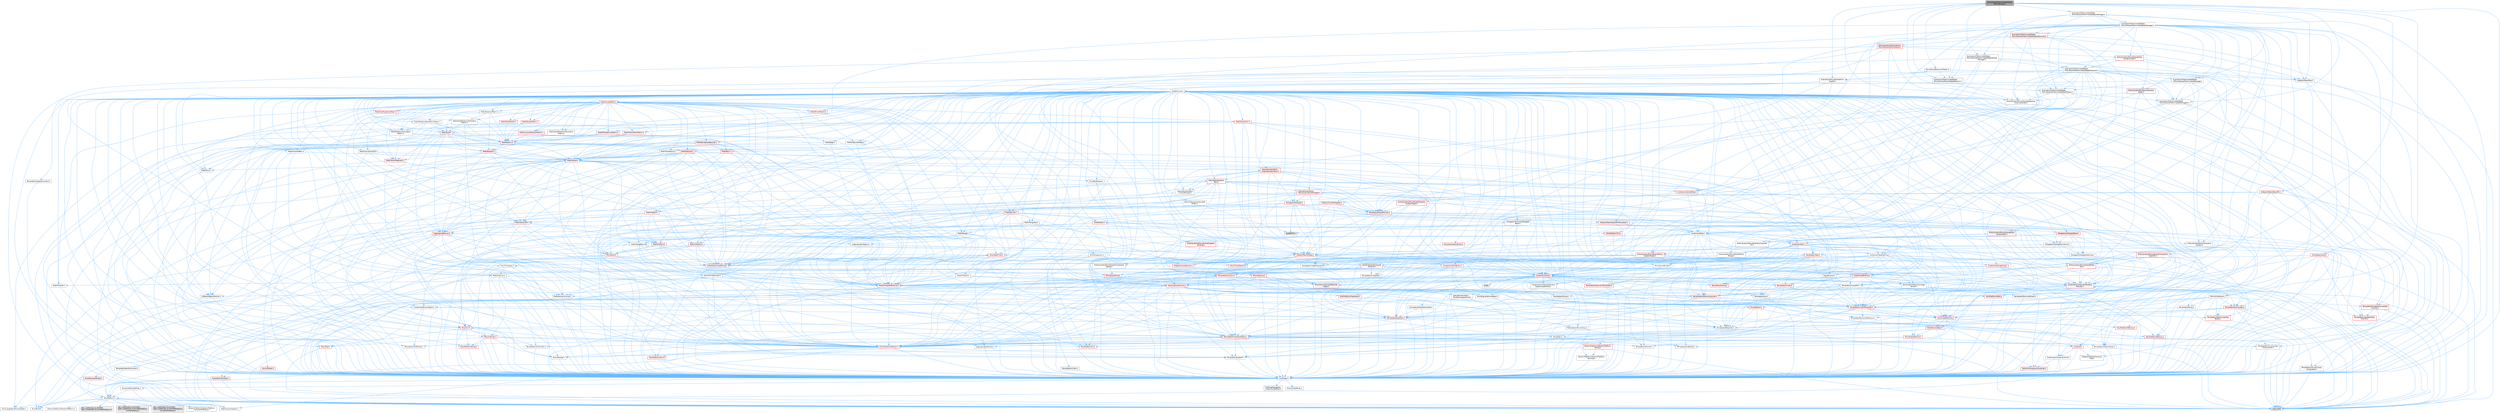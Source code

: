 digraph "MovieScenePreAnimatedObjectTokenStorage.h"
{
 // INTERACTIVE_SVG=YES
 // LATEX_PDF_SIZE
  bgcolor="transparent";
  edge [fontname=Helvetica,fontsize=10,labelfontname=Helvetica,labelfontsize=10];
  node [fontname=Helvetica,fontsize=10,shape=box,height=0.2,width=0.4];
  Node1 [id="Node000001",label="MovieScenePreAnimatedObject\lTokenStorage.h",height=0.2,width=0.4,color="gray40", fillcolor="grey60", style="filled", fontcolor="black",tooltip=" "];
  Node1 -> Node2 [id="edge1_Node000001_Node000002",color="steelblue1",style="solid",tooltip=" "];
  Node2 [id="Node000002",label="CoreTypes.h",height=0.2,width=0.4,color="grey40", fillcolor="white", style="filled",URL="$dc/dec/CoreTypes_8h.html",tooltip=" "];
  Node2 -> Node3 [id="edge2_Node000002_Node000003",color="steelblue1",style="solid",tooltip=" "];
  Node3 [id="Node000003",label="HAL/Platform.h",height=0.2,width=0.4,color="grey40", fillcolor="white", style="filled",URL="$d9/dd0/Platform_8h.html",tooltip=" "];
  Node3 -> Node4 [id="edge3_Node000003_Node000004",color="steelblue1",style="solid",tooltip=" "];
  Node4 [id="Node000004",label="Misc/Build.h",height=0.2,width=0.4,color="grey40", fillcolor="white", style="filled",URL="$d3/dbb/Build_8h.html",tooltip=" "];
  Node3 -> Node5 [id="edge4_Node000003_Node000005",color="steelblue1",style="solid",tooltip=" "];
  Node5 [id="Node000005",label="Misc/LargeWorldCoordinates.h",height=0.2,width=0.4,color="grey40", fillcolor="white", style="filled",URL="$d2/dcb/LargeWorldCoordinates_8h.html",tooltip=" "];
  Node3 -> Node6 [id="edge5_Node000003_Node000006",color="steelblue1",style="solid",tooltip=" "];
  Node6 [id="Node000006",label="type_traits",height=0.2,width=0.4,color="grey60", fillcolor="#E0E0E0", style="filled",tooltip=" "];
  Node3 -> Node7 [id="edge6_Node000003_Node000007",color="steelblue1",style="solid",tooltip=" "];
  Node7 [id="Node000007",label="PreprocessorHelpers.h",height=0.2,width=0.4,color="grey40", fillcolor="white", style="filled",URL="$db/ddb/PreprocessorHelpers_8h.html",tooltip=" "];
  Node3 -> Node8 [id="edge7_Node000003_Node000008",color="steelblue1",style="solid",tooltip=" "];
  Node8 [id="Node000008",label="UBT_COMPILED_PLATFORM\l/UBT_COMPILED_PLATFORMPlatform\lCompilerPreSetup.h",height=0.2,width=0.4,color="grey60", fillcolor="#E0E0E0", style="filled",tooltip=" "];
  Node3 -> Node9 [id="edge8_Node000003_Node000009",color="steelblue1",style="solid",tooltip=" "];
  Node9 [id="Node000009",label="GenericPlatform/GenericPlatform\lCompilerPreSetup.h",height=0.2,width=0.4,color="grey40", fillcolor="white", style="filled",URL="$d9/dc8/GenericPlatformCompilerPreSetup_8h.html",tooltip=" "];
  Node3 -> Node10 [id="edge9_Node000003_Node000010",color="steelblue1",style="solid",tooltip=" "];
  Node10 [id="Node000010",label="GenericPlatform/GenericPlatform.h",height=0.2,width=0.4,color="grey40", fillcolor="white", style="filled",URL="$d6/d84/GenericPlatform_8h.html",tooltip=" "];
  Node3 -> Node11 [id="edge10_Node000003_Node000011",color="steelblue1",style="solid",tooltip=" "];
  Node11 [id="Node000011",label="UBT_COMPILED_PLATFORM\l/UBT_COMPILED_PLATFORMPlatform.h",height=0.2,width=0.4,color="grey60", fillcolor="#E0E0E0", style="filled",tooltip=" "];
  Node3 -> Node12 [id="edge11_Node000003_Node000012",color="steelblue1",style="solid",tooltip=" "];
  Node12 [id="Node000012",label="UBT_COMPILED_PLATFORM\l/UBT_COMPILED_PLATFORMPlatform\lCompilerSetup.h",height=0.2,width=0.4,color="grey60", fillcolor="#E0E0E0", style="filled",tooltip=" "];
  Node2 -> Node13 [id="edge12_Node000002_Node000013",color="steelblue1",style="solid",tooltip=" "];
  Node13 [id="Node000013",label="ProfilingDebugging\l/UMemoryDefines.h",height=0.2,width=0.4,color="grey40", fillcolor="white", style="filled",URL="$d2/da2/UMemoryDefines_8h.html",tooltip=" "];
  Node2 -> Node14 [id="edge13_Node000002_Node000014",color="steelblue1",style="solid",tooltip=" "];
  Node14 [id="Node000014",label="Misc/CoreMiscDefines.h",height=0.2,width=0.4,color="grey40", fillcolor="white", style="filled",URL="$da/d38/CoreMiscDefines_8h.html",tooltip=" "];
  Node14 -> Node3 [id="edge14_Node000014_Node000003",color="steelblue1",style="solid",tooltip=" "];
  Node14 -> Node7 [id="edge15_Node000014_Node000007",color="steelblue1",style="solid",tooltip=" "];
  Node2 -> Node15 [id="edge16_Node000002_Node000015",color="steelblue1",style="solid",tooltip=" "];
  Node15 [id="Node000015",label="Misc/CoreDefines.h",height=0.2,width=0.4,color="grey40", fillcolor="white", style="filled",URL="$d3/dd2/CoreDefines_8h.html",tooltip=" "];
  Node1 -> Node16 [id="edge17_Node000001_Node000016",color="steelblue1",style="solid",tooltip=" "];
  Node16 [id="Node000016",label="EntitySystem/MovieSceneSequence\lInstanceHandle.h",height=0.2,width=0.4,color="grey40", fillcolor="white", style="filled",URL="$dd/da6/MovieSceneSequenceInstanceHandle_8h.html",tooltip=" "];
  Node16 -> Node2 [id="edge18_Node000016_Node000002",color="steelblue1",style="solid",tooltip=" "];
  Node16 -> Node17 [id="edge19_Node000016_Node000017",color="steelblue1",style="solid",tooltip=" "];
  Node17 [id="Node000017",label="EntitySystem/MovieSceneComponent\lDebug.h",height=0.2,width=0.4,color="grey40", fillcolor="white", style="filled",URL="$d4/ddb/MovieSceneComponentDebug_8h.html",tooltip=" "];
  Node17 -> Node18 [id="edge20_Node000017_Node000018",color="steelblue1",style="solid",tooltip=" "];
  Node18 [id="Node000018",label="MovieSceneFwd.h",height=0.2,width=0.4,color="red", fillcolor="#FFF0F0", style="filled",URL="$d7/d70/MovieSceneFwd_8h.html",tooltip=" "];
  Node18 -> Node2 [id="edge21_Node000018_Node000002",color="steelblue1",style="solid",tooltip=" "];
  Node18 -> Node7 [id="edge22_Node000018_Node000007",color="steelblue1",style="solid",tooltip=" "];
  Node1 -> Node272 [id="edge23_Node000001_Node000272",color="steelblue1",style="solid",tooltip=" "];
  Node272 [id="Node000272",label="Evaluation/MovieSceneAnim\lTypeID.h",height=0.2,width=0.4,color="grey40", fillcolor="white", style="filled",URL="$d6/d4e/MovieSceneAnimTypeID_8h.html",tooltip=" "];
  Node272 -> Node273 [id="edge24_Node000272_Node000273",color="steelblue1",style="solid",tooltip=" "];
  Node273 [id="Node000273",label="Async/TransactionallySafe\lMutex.h",height=0.2,width=0.4,color="grey40", fillcolor="white", style="filled",URL="$de/dd5/TransactionallySafeMutex_8h.html",tooltip=" "];
  Node273 -> Node274 [id="edge25_Node000273_Node000274",color="steelblue1",style="solid",tooltip=" "];
  Node274 [id="Node000274",label="Async/Mutex.h",height=0.2,width=0.4,color="red", fillcolor="#FFF0F0", style="filled",URL="$de/db1/Mutex_8h.html",tooltip=" "];
  Node274 -> Node2 [id="edge26_Node000274_Node000002",color="steelblue1",style="solid",tooltip=" "];
  Node273 -> Node236 [id="edge27_Node000273_Node000236",color="steelblue1",style="solid",tooltip=" "];
  Node236 [id="Node000236",label="AutoRTFM.h",height=0.2,width=0.4,color="grey60", fillcolor="#E0E0E0", style="filled",tooltip=" "];
  Node273 -> Node205 [id="edge28_Node000273_Node000205",color="steelblue1",style="solid",tooltip=" "];
  Node205 [id="Node000205",label="Templates/SharedPointer.h",height=0.2,width=0.4,color="red", fillcolor="#FFF0F0", style="filled",URL="$d2/d17/SharedPointer_8h.html",tooltip=" "];
  Node205 -> Node2 [id="edge29_Node000205_Node000002",color="steelblue1",style="solid",tooltip=" "];
  Node205 -> Node131 [id="edge30_Node000205_Node000131",color="steelblue1",style="solid",tooltip=" "];
  Node131 [id="Node000131",label="Misc/IntrusiveUnsetOptional\lState.h",height=0.2,width=0.4,color="red", fillcolor="#FFF0F0", style="filled",URL="$d2/d0a/IntrusiveUnsetOptionalState_8h.html",tooltip=" "];
  Node205 -> Node206 [id="edge31_Node000205_Node000206",color="steelblue1",style="solid",tooltip=" "];
  Node206 [id="Node000206",label="Templates/PointerIsConvertible\lFromTo.h",height=0.2,width=0.4,color="red", fillcolor="#FFF0F0", style="filled",URL="$d6/d65/PointerIsConvertibleFromTo_8h.html",tooltip=" "];
  Node206 -> Node2 [id="edge32_Node000206_Node000002",color="steelblue1",style="solid",tooltip=" "];
  Node206 -> Node175 [id="edge33_Node000206_Node000175",color="steelblue1",style="solid",tooltip=" "];
  Node175 [id="Node000175",label="Templates/LosesQualifiers\lFromTo.h",height=0.2,width=0.4,color="red", fillcolor="#FFF0F0", style="filled",URL="$d2/db3/LosesQualifiersFromTo_8h.html",tooltip=" "];
  Node175 -> Node6 [id="edge34_Node000175_Node000006",color="steelblue1",style="solid",tooltip=" "];
  Node206 -> Node6 [id="edge35_Node000206_Node000006",color="steelblue1",style="solid",tooltip=" "];
  Node205 -> Node36 [id="edge36_Node000205_Node000036",color="steelblue1",style="solid",tooltip=" "];
  Node36 [id="Node000036",label="Misc/AssertionMacros.h",height=0.2,width=0.4,color="red", fillcolor="#FFF0F0", style="filled",URL="$d0/dfa/AssertionMacros_8h.html",tooltip=" "];
  Node36 -> Node2 [id="edge37_Node000036_Node000002",color="steelblue1",style="solid",tooltip=" "];
  Node36 -> Node3 [id="edge38_Node000036_Node000003",color="steelblue1",style="solid",tooltip=" "];
  Node36 -> Node37 [id="edge39_Node000036_Node000037",color="steelblue1",style="solid",tooltip=" "];
  Node37 [id="Node000037",label="HAL/PlatformMisc.h",height=0.2,width=0.4,color="red", fillcolor="#FFF0F0", style="filled",URL="$d0/df5/PlatformMisc_8h.html",tooltip=" "];
  Node37 -> Node2 [id="edge40_Node000037_Node000002",color="steelblue1",style="solid",tooltip=" "];
  Node36 -> Node7 [id="edge41_Node000036_Node000007",color="steelblue1",style="solid",tooltip=" "];
  Node36 -> Node69 [id="edge42_Node000036_Node000069",color="steelblue1",style="solid",tooltip=" "];
  Node69 [id="Node000069",label="Templates/EnableIf.h",height=0.2,width=0.4,color="grey40", fillcolor="white", style="filled",URL="$d7/d60/EnableIf_8h.html",tooltip=" "];
  Node69 -> Node2 [id="edge43_Node000069_Node000002",color="steelblue1",style="solid",tooltip=" "];
  Node36 -> Node75 [id="edge44_Node000036_Node000075",color="steelblue1",style="solid",tooltip=" "];
  Node75 [id="Node000075",label="Misc/VarArgs.h",height=0.2,width=0.4,color="grey40", fillcolor="white", style="filled",URL="$d5/d6f/VarArgs_8h.html",tooltip=" "];
  Node75 -> Node2 [id="edge45_Node000075_Node000002",color="steelblue1",style="solid",tooltip=" "];
  Node205 -> Node83 [id="edge46_Node000205_Node000083",color="steelblue1",style="solid",tooltip=" "];
  Node83 [id="Node000083",label="HAL/UnrealMemory.h",height=0.2,width=0.4,color="red", fillcolor="#FFF0F0", style="filled",URL="$d9/d96/UnrealMemory_8h.html",tooltip=" "];
  Node83 -> Node2 [id="edge47_Node000083_Node000002",color="steelblue1",style="solid",tooltip=" "];
  Node83 -> Node87 [id="edge48_Node000083_Node000087",color="steelblue1",style="solid",tooltip=" "];
  Node87 [id="Node000087",label="HAL/MemoryBase.h",height=0.2,width=0.4,color="red", fillcolor="#FFF0F0", style="filled",URL="$d6/d9f/MemoryBase_8h.html",tooltip=" "];
  Node87 -> Node2 [id="edge49_Node000087_Node000002",color="steelblue1",style="solid",tooltip=" "];
  Node87 -> Node62 [id="edge50_Node000087_Node000062",color="steelblue1",style="solid",tooltip=" "];
  Node62 [id="Node000062",label="HAL/PlatformAtomics.h",height=0.2,width=0.4,color="red", fillcolor="#FFF0F0", style="filled",URL="$d3/d36/PlatformAtomics_8h.html",tooltip=" "];
  Node62 -> Node2 [id="edge51_Node000062_Node000002",color="steelblue1",style="solid",tooltip=" "];
  Node87 -> Node45 [id="edge52_Node000087_Node000045",color="steelblue1",style="solid",tooltip=" "];
  Node45 [id="Node000045",label="HAL/PlatformCrt.h",height=0.2,width=0.4,color="red", fillcolor="#FFF0F0", style="filled",URL="$d8/d75/PlatformCrt_8h.html",tooltip=" "];
  Node87 -> Node88 [id="edge53_Node000087_Node000088",color="steelblue1",style="solid",tooltip=" "];
  Node88 [id="Node000088",label="Misc/Exec.h",height=0.2,width=0.4,color="grey40", fillcolor="white", style="filled",URL="$de/ddb/Exec_8h.html",tooltip=" "];
  Node88 -> Node2 [id="edge54_Node000088_Node000002",color="steelblue1",style="solid",tooltip=" "];
  Node88 -> Node36 [id="edge55_Node000088_Node000036",color="steelblue1",style="solid",tooltip=" "];
  Node87 -> Node89 [id="edge56_Node000087_Node000089",color="steelblue1",style="solid",tooltip=" "];
  Node89 [id="Node000089",label="Misc/OutputDevice.h",height=0.2,width=0.4,color="red", fillcolor="#FFF0F0", style="filled",URL="$d7/d32/OutputDevice_8h.html",tooltip=" "];
  Node89 -> Node41 [id="edge57_Node000089_Node000041",color="steelblue1",style="solid",tooltip=" "];
  Node41 [id="Node000041",label="CoreFwd.h",height=0.2,width=0.4,color="red", fillcolor="#FFF0F0", style="filled",URL="$d1/d1e/CoreFwd_8h.html",tooltip=" "];
  Node41 -> Node2 [id="edge58_Node000041_Node000002",color="steelblue1",style="solid",tooltip=" "];
  Node41 -> Node25 [id="edge59_Node000041_Node000025",color="steelblue1",style="solid",tooltip=" "];
  Node25 [id="Node000025",label="Containers/ContainersFwd.h",height=0.2,width=0.4,color="grey40", fillcolor="white", style="filled",URL="$d4/d0a/ContainersFwd_8h.html",tooltip=" "];
  Node25 -> Node3 [id="edge60_Node000025_Node000003",color="steelblue1",style="solid",tooltip=" "];
  Node25 -> Node2 [id="edge61_Node000025_Node000002",color="steelblue1",style="solid",tooltip=" "];
  Node25 -> Node26 [id="edge62_Node000025_Node000026",color="steelblue1",style="solid",tooltip=" "];
  Node26 [id="Node000026",label="Traits/IsContiguousContainer.h",height=0.2,width=0.4,color="red", fillcolor="#FFF0F0", style="filled",URL="$d5/d3c/IsContiguousContainer_8h.html",tooltip=" "];
  Node26 -> Node2 [id="edge63_Node000026_Node000002",color="steelblue1",style="solid",tooltip=" "];
  Node41 -> Node43 [id="edge64_Node000041_Node000043",color="steelblue1",style="solid",tooltip=" "];
  Node43 [id="Node000043",label="UObject/UObjectHierarchy\lFwd.h",height=0.2,width=0.4,color="grey40", fillcolor="white", style="filled",URL="$d3/d13/UObjectHierarchyFwd_8h.html",tooltip=" "];
  Node89 -> Node2 [id="edge65_Node000089_Node000002",color="steelblue1",style="solid",tooltip=" "];
  Node89 -> Node34 [id="edge66_Node000089_Node000034",color="steelblue1",style="solid",tooltip=" "];
  Node34 [id="Node000034",label="Logging/LogVerbosity.h",height=0.2,width=0.4,color="grey40", fillcolor="white", style="filled",URL="$d2/d8f/LogVerbosity_8h.html",tooltip=" "];
  Node34 -> Node2 [id="edge67_Node000034_Node000002",color="steelblue1",style="solid",tooltip=" "];
  Node89 -> Node75 [id="edge68_Node000089_Node000075",color="steelblue1",style="solid",tooltip=" "];
  Node83 -> Node99 [id="edge69_Node000083_Node000099",color="steelblue1",style="solid",tooltip=" "];
  Node99 [id="Node000099",label="HAL/PlatformMemory.h",height=0.2,width=0.4,color="red", fillcolor="#FFF0F0", style="filled",URL="$de/d68/PlatformMemory_8h.html",tooltip=" "];
  Node99 -> Node2 [id="edge70_Node000099_Node000002",color="steelblue1",style="solid",tooltip=" "];
  Node83 -> Node102 [id="edge71_Node000083_Node000102",color="steelblue1",style="solid",tooltip=" "];
  Node102 [id="Node000102",label="Templates/IsPointer.h",height=0.2,width=0.4,color="grey40", fillcolor="white", style="filled",URL="$d7/d05/IsPointer_8h.html",tooltip=" "];
  Node102 -> Node2 [id="edge72_Node000102_Node000002",color="steelblue1",style="solid",tooltip=" "];
  Node205 -> Node130 [id="edge73_Node000205_Node000130",color="steelblue1",style="solid",tooltip=" "];
  Node130 [id="Node000130",label="Containers/Array.h",height=0.2,width=0.4,color="red", fillcolor="#FFF0F0", style="filled",URL="$df/dd0/Array_8h.html",tooltip=" "];
  Node130 -> Node2 [id="edge74_Node000130_Node000002",color="steelblue1",style="solid",tooltip=" "];
  Node130 -> Node36 [id="edge75_Node000130_Node000036",color="steelblue1",style="solid",tooltip=" "];
  Node130 -> Node131 [id="edge76_Node000130_Node000131",color="steelblue1",style="solid",tooltip=" "];
  Node130 -> Node133 [id="edge77_Node000130_Node000133",color="steelblue1",style="solid",tooltip=" "];
  Node133 [id="Node000133",label="Misc/ReverseIterate.h",height=0.2,width=0.4,color="red", fillcolor="#FFF0F0", style="filled",URL="$db/de3/ReverseIterate_8h.html",tooltip=" "];
  Node133 -> Node3 [id="edge78_Node000133_Node000003",color="steelblue1",style="solid",tooltip=" "];
  Node130 -> Node83 [id="edge79_Node000130_Node000083",color="steelblue1",style="solid",tooltip=" "];
  Node130 -> Node103 [id="edge80_Node000130_Node000103",color="steelblue1",style="solid",tooltip=" "];
  Node103 [id="Node000103",label="Templates/UnrealTypeTraits.h",height=0.2,width=0.4,color="red", fillcolor="#FFF0F0", style="filled",URL="$d2/d2d/UnrealTypeTraits_8h.html",tooltip=" "];
  Node103 -> Node2 [id="edge81_Node000103_Node000002",color="steelblue1",style="solid",tooltip=" "];
  Node103 -> Node102 [id="edge82_Node000103_Node000102",color="steelblue1",style="solid",tooltip=" "];
  Node103 -> Node36 [id="edge83_Node000103_Node000036",color="steelblue1",style="solid",tooltip=" "];
  Node103 -> Node95 [id="edge84_Node000103_Node000095",color="steelblue1",style="solid",tooltip=" "];
  Node95 [id="Node000095",label="Templates/AndOrNot.h",height=0.2,width=0.4,color="grey40", fillcolor="white", style="filled",URL="$db/d0a/AndOrNot_8h.html",tooltip=" "];
  Node95 -> Node2 [id="edge85_Node000095_Node000002",color="steelblue1",style="solid",tooltip=" "];
  Node103 -> Node69 [id="edge86_Node000103_Node000069",color="steelblue1",style="solid",tooltip=" "];
  Node103 -> Node104 [id="edge87_Node000103_Node000104",color="steelblue1",style="solid",tooltip=" "];
  Node104 [id="Node000104",label="Templates/IsArithmetic.h",height=0.2,width=0.4,color="grey40", fillcolor="white", style="filled",URL="$d2/d5d/IsArithmetic_8h.html",tooltip=" "];
  Node104 -> Node2 [id="edge88_Node000104_Node000002",color="steelblue1",style="solid",tooltip=" "];
  Node103 -> Node106 [id="edge89_Node000103_Node000106",color="steelblue1",style="solid",tooltip=" "];
  Node106 [id="Node000106",label="Templates/IsPODType.h",height=0.2,width=0.4,color="grey40", fillcolor="white", style="filled",URL="$d7/db1/IsPODType_8h.html",tooltip=" "];
  Node106 -> Node2 [id="edge90_Node000106_Node000002",color="steelblue1",style="solid",tooltip=" "];
  Node103 -> Node107 [id="edge91_Node000103_Node000107",color="steelblue1",style="solid",tooltip=" "];
  Node107 [id="Node000107",label="Templates/IsUECoreType.h",height=0.2,width=0.4,color="grey40", fillcolor="white", style="filled",URL="$d1/db8/IsUECoreType_8h.html",tooltip=" "];
  Node107 -> Node2 [id="edge92_Node000107_Node000002",color="steelblue1",style="solid",tooltip=" "];
  Node107 -> Node6 [id="edge93_Node000107_Node000006",color="steelblue1",style="solid",tooltip=" "];
  Node103 -> Node96 [id="edge94_Node000103_Node000096",color="steelblue1",style="solid",tooltip=" "];
  Node96 [id="Node000096",label="Templates/IsTriviallyCopy\lConstructible.h",height=0.2,width=0.4,color="grey40", fillcolor="white", style="filled",URL="$d3/d78/IsTriviallyCopyConstructible_8h.html",tooltip=" "];
  Node96 -> Node2 [id="edge95_Node000096_Node000002",color="steelblue1",style="solid",tooltip=" "];
  Node96 -> Node6 [id="edge96_Node000096_Node000006",color="steelblue1",style="solid",tooltip=" "];
  Node130 -> Node108 [id="edge97_Node000130_Node000108",color="steelblue1",style="solid",tooltip=" "];
  Node108 [id="Node000108",label="Templates/UnrealTemplate.h",height=0.2,width=0.4,color="red", fillcolor="#FFF0F0", style="filled",URL="$d4/d24/UnrealTemplate_8h.html",tooltip=" "];
  Node108 -> Node2 [id="edge98_Node000108_Node000002",color="steelblue1",style="solid",tooltip=" "];
  Node108 -> Node102 [id="edge99_Node000108_Node000102",color="steelblue1",style="solid",tooltip=" "];
  Node108 -> Node83 [id="edge100_Node000108_Node000083",color="steelblue1",style="solid",tooltip=" "];
  Node108 -> Node103 [id="edge101_Node000108_Node000103",color="steelblue1",style="solid",tooltip=" "];
  Node108 -> Node111 [id="edge102_Node000108_Node000111",color="steelblue1",style="solid",tooltip=" "];
  Node111 [id="Node000111",label="Templates/RemoveReference.h",height=0.2,width=0.4,color="grey40", fillcolor="white", style="filled",URL="$da/dbe/RemoveReference_8h.html",tooltip=" "];
  Node111 -> Node2 [id="edge103_Node000111_Node000002",color="steelblue1",style="solid",tooltip=" "];
  Node108 -> Node77 [id="edge104_Node000108_Node000077",color="steelblue1",style="solid",tooltip=" "];
  Node77 [id="Node000077",label="Templates/Requires.h",height=0.2,width=0.4,color="grey40", fillcolor="white", style="filled",URL="$dc/d96/Requires_8h.html",tooltip=" "];
  Node77 -> Node69 [id="edge105_Node000077_Node000069",color="steelblue1",style="solid",tooltip=" "];
  Node77 -> Node6 [id="edge106_Node000077_Node000006",color="steelblue1",style="solid",tooltip=" "];
  Node108 -> Node112 [id="edge107_Node000108_Node000112",color="steelblue1",style="solid",tooltip=" "];
  Node112 [id="Node000112",label="Templates/TypeCompatible\lBytes.h",height=0.2,width=0.4,color="red", fillcolor="#FFF0F0", style="filled",URL="$df/d0a/TypeCompatibleBytes_8h.html",tooltip=" "];
  Node112 -> Node2 [id="edge108_Node000112_Node000002",color="steelblue1",style="solid",tooltip=" "];
  Node112 -> Node6 [id="edge109_Node000112_Node000006",color="steelblue1",style="solid",tooltip=" "];
  Node108 -> Node26 [id="edge110_Node000108_Node000026",color="steelblue1",style="solid",tooltip=" "];
  Node108 -> Node6 [id="edge111_Node000108_Node000006",color="steelblue1",style="solid",tooltip=" "];
  Node130 -> Node118 [id="edge112_Node000130_Node000118",color="steelblue1",style="solid",tooltip=" "];
  Node118 [id="Node000118",label="Containers/ContainerAllocation\lPolicies.h",height=0.2,width=0.4,color="red", fillcolor="#FFF0F0", style="filled",URL="$d7/dff/ContainerAllocationPolicies_8h.html",tooltip=" "];
  Node118 -> Node2 [id="edge113_Node000118_Node000002",color="steelblue1",style="solid",tooltip=" "];
  Node118 -> Node118 [id="edge114_Node000118_Node000118",color="steelblue1",style="solid",tooltip=" "];
  Node118 -> Node120 [id="edge115_Node000118_Node000120",color="steelblue1",style="solid",tooltip=" "];
  Node120 [id="Node000120",label="HAL/PlatformMath.h",height=0.2,width=0.4,color="red", fillcolor="#FFF0F0", style="filled",URL="$dc/d53/PlatformMath_8h.html",tooltip=" "];
  Node120 -> Node2 [id="edge116_Node000120_Node000002",color="steelblue1",style="solid",tooltip=" "];
  Node118 -> Node83 [id="edge117_Node000118_Node000083",color="steelblue1",style="solid",tooltip=" "];
  Node118 -> Node55 [id="edge118_Node000118_Node000055",color="steelblue1",style="solid",tooltip=" "];
  Node55 [id="Node000055",label="Math/NumericLimits.h",height=0.2,width=0.4,color="grey40", fillcolor="white", style="filled",URL="$df/d1b/NumericLimits_8h.html",tooltip=" "];
  Node55 -> Node2 [id="edge119_Node000055_Node000002",color="steelblue1",style="solid",tooltip=" "];
  Node118 -> Node36 [id="edge120_Node000118_Node000036",color="steelblue1",style="solid",tooltip=" "];
  Node118 -> Node129 [id="edge121_Node000118_Node000129",color="steelblue1",style="solid",tooltip=" "];
  Node129 [id="Node000129",label="Templates/MemoryOps.h",height=0.2,width=0.4,color="red", fillcolor="#FFF0F0", style="filled",URL="$db/dea/MemoryOps_8h.html",tooltip=" "];
  Node129 -> Node2 [id="edge122_Node000129_Node000002",color="steelblue1",style="solid",tooltip=" "];
  Node129 -> Node83 [id="edge123_Node000129_Node000083",color="steelblue1",style="solid",tooltip=" "];
  Node129 -> Node97 [id="edge124_Node000129_Node000097",color="steelblue1",style="solid",tooltip=" "];
  Node97 [id="Node000097",label="Templates/IsTriviallyCopy\lAssignable.h",height=0.2,width=0.4,color="grey40", fillcolor="white", style="filled",URL="$d2/df2/IsTriviallyCopyAssignable_8h.html",tooltip=" "];
  Node97 -> Node2 [id="edge125_Node000097_Node000002",color="steelblue1",style="solid",tooltip=" "];
  Node97 -> Node6 [id="edge126_Node000097_Node000006",color="steelblue1",style="solid",tooltip=" "];
  Node129 -> Node96 [id="edge127_Node000129_Node000096",color="steelblue1",style="solid",tooltip=" "];
  Node129 -> Node77 [id="edge128_Node000129_Node000077",color="steelblue1",style="solid",tooltip=" "];
  Node129 -> Node103 [id="edge129_Node000129_Node000103",color="steelblue1",style="solid",tooltip=" "];
  Node129 -> Node6 [id="edge130_Node000129_Node000006",color="steelblue1",style="solid",tooltip=" "];
  Node118 -> Node112 [id="edge131_Node000118_Node000112",color="steelblue1",style="solid",tooltip=" "];
  Node118 -> Node6 [id="edge132_Node000118_Node000006",color="steelblue1",style="solid",tooltip=" "];
  Node130 -> Node136 [id="edge133_Node000130_Node000136",color="steelblue1",style="solid",tooltip=" "];
  Node136 [id="Node000136",label="Containers/ContainerElement\lTypeCompatibility.h",height=0.2,width=0.4,color="grey40", fillcolor="white", style="filled",URL="$df/ddf/ContainerElementTypeCompatibility_8h.html",tooltip=" "];
  Node136 -> Node2 [id="edge134_Node000136_Node000002",color="steelblue1",style="solid",tooltip=" "];
  Node136 -> Node103 [id="edge135_Node000136_Node000103",color="steelblue1",style="solid",tooltip=" "];
  Node130 -> Node137 [id="edge136_Node000130_Node000137",color="steelblue1",style="solid",tooltip=" "];
  Node137 [id="Node000137",label="Serialization/Archive.h",height=0.2,width=0.4,color="red", fillcolor="#FFF0F0", style="filled",URL="$d7/d3b/Archive_8h.html",tooltip=" "];
  Node137 -> Node41 [id="edge137_Node000137_Node000041",color="steelblue1",style="solid",tooltip=" "];
  Node137 -> Node2 [id="edge138_Node000137_Node000002",color="steelblue1",style="solid",tooltip=" "];
  Node137 -> Node138 [id="edge139_Node000137_Node000138",color="steelblue1",style="solid",tooltip=" "];
  Node138 [id="Node000138",label="HAL/PlatformProperties.h",height=0.2,width=0.4,color="red", fillcolor="#FFF0F0", style="filled",URL="$d9/db0/PlatformProperties_8h.html",tooltip=" "];
  Node138 -> Node2 [id="edge140_Node000138_Node000002",color="steelblue1",style="solid",tooltip=" "];
  Node137 -> Node141 [id="edge141_Node000137_Node000141",color="steelblue1",style="solid",tooltip=" "];
  Node141 [id="Node000141",label="Internationalization\l/TextNamespaceFwd.h",height=0.2,width=0.4,color="grey40", fillcolor="white", style="filled",URL="$d8/d97/TextNamespaceFwd_8h.html",tooltip=" "];
  Node141 -> Node2 [id="edge142_Node000141_Node000002",color="steelblue1",style="solid",tooltip=" "];
  Node137 -> Node36 [id="edge143_Node000137_Node000036",color="steelblue1",style="solid",tooltip=" "];
  Node137 -> Node4 [id="edge144_Node000137_Node000004",color="steelblue1",style="solid",tooltip=" "];
  Node137 -> Node142 [id="edge145_Node000137_Node000142",color="steelblue1",style="solid",tooltip=" "];
  Node142 [id="Node000142",label="Misc/EngineVersionBase.h",height=0.2,width=0.4,color="grey40", fillcolor="white", style="filled",URL="$d5/d2b/EngineVersionBase_8h.html",tooltip=" "];
  Node142 -> Node2 [id="edge146_Node000142_Node000002",color="steelblue1",style="solid",tooltip=" "];
  Node137 -> Node75 [id="edge147_Node000137_Node000075",color="steelblue1",style="solid",tooltip=" "];
  Node137 -> Node69 [id="edge148_Node000137_Node000069",color="steelblue1",style="solid",tooltip=" "];
  Node137 -> Node145 [id="edge149_Node000137_Node000145",color="steelblue1",style="solid",tooltip=" "];
  Node145 [id="Node000145",label="Templates/IsEnumClass.h",height=0.2,width=0.4,color="grey40", fillcolor="white", style="filled",URL="$d7/d15/IsEnumClass_8h.html",tooltip=" "];
  Node145 -> Node2 [id="edge150_Node000145_Node000002",color="steelblue1",style="solid",tooltip=" "];
  Node145 -> Node95 [id="edge151_Node000145_Node000095",color="steelblue1",style="solid",tooltip=" "];
  Node137 -> Node108 [id="edge152_Node000137_Node000108",color="steelblue1",style="solid",tooltip=" "];
  Node137 -> Node146 [id="edge153_Node000137_Node000146",color="steelblue1",style="solid",tooltip=" "];
  Node146 [id="Node000146",label="UObject/ObjectVersion.h",height=0.2,width=0.4,color="grey40", fillcolor="white", style="filled",URL="$da/d63/ObjectVersion_8h.html",tooltip=" "];
  Node146 -> Node2 [id="edge154_Node000146_Node000002",color="steelblue1",style="solid",tooltip=" "];
  Node130 -> Node147 [id="edge155_Node000130_Node000147",color="steelblue1",style="solid",tooltip=" "];
  Node147 [id="Node000147",label="Serialization/MemoryImage\lWriter.h",height=0.2,width=0.4,color="grey40", fillcolor="white", style="filled",URL="$d0/d08/MemoryImageWriter_8h.html",tooltip=" "];
  Node147 -> Node2 [id="edge156_Node000147_Node000002",color="steelblue1",style="solid",tooltip=" "];
  Node147 -> Node148 [id="edge157_Node000147_Node000148",color="steelblue1",style="solid",tooltip=" "];
  Node148 [id="Node000148",label="Serialization/MemoryLayout.h",height=0.2,width=0.4,color="red", fillcolor="#FFF0F0", style="filled",URL="$d7/d66/MemoryLayout_8h.html",tooltip=" "];
  Node148 -> Node151 [id="edge158_Node000148_Node000151",color="steelblue1",style="solid",tooltip=" "];
  Node151 [id="Node000151",label="Containers/EnumAsByte.h",height=0.2,width=0.4,color="grey40", fillcolor="white", style="filled",URL="$d6/d9a/EnumAsByte_8h.html",tooltip=" "];
  Node151 -> Node2 [id="edge159_Node000151_Node000002",color="steelblue1",style="solid",tooltip=" "];
  Node151 -> Node106 [id="edge160_Node000151_Node000106",color="steelblue1",style="solid",tooltip=" "];
  Node151 -> Node152 [id="edge161_Node000151_Node000152",color="steelblue1",style="solid",tooltip=" "];
  Node152 [id="Node000152",label="Templates/TypeHash.h",height=0.2,width=0.4,color="red", fillcolor="#FFF0F0", style="filled",URL="$d1/d62/TypeHash_8h.html",tooltip=" "];
  Node152 -> Node2 [id="edge162_Node000152_Node000002",color="steelblue1",style="solid",tooltip=" "];
  Node152 -> Node77 [id="edge163_Node000152_Node000077",color="steelblue1",style="solid",tooltip=" "];
  Node152 -> Node153 [id="edge164_Node000152_Node000153",color="steelblue1",style="solid",tooltip=" "];
  Node153 [id="Node000153",label="Misc/Crc.h",height=0.2,width=0.4,color="red", fillcolor="#FFF0F0", style="filled",URL="$d4/dd2/Crc_8h.html",tooltip=" "];
  Node153 -> Node2 [id="edge165_Node000153_Node000002",color="steelblue1",style="solid",tooltip=" "];
  Node153 -> Node85 [id="edge166_Node000153_Node000085",color="steelblue1",style="solid",tooltip=" "];
  Node85 [id="Node000085",label="HAL/PlatformString.h",height=0.2,width=0.4,color="red", fillcolor="#FFF0F0", style="filled",URL="$db/db5/PlatformString_8h.html",tooltip=" "];
  Node85 -> Node2 [id="edge167_Node000085_Node000002",color="steelblue1",style="solid",tooltip=" "];
  Node153 -> Node36 [id="edge168_Node000153_Node000036",color="steelblue1",style="solid",tooltip=" "];
  Node153 -> Node154 [id="edge169_Node000153_Node000154",color="steelblue1",style="solid",tooltip=" "];
  Node154 [id="Node000154",label="Misc/CString.h",height=0.2,width=0.4,color="red", fillcolor="#FFF0F0", style="filled",URL="$d2/d49/CString_8h.html",tooltip=" "];
  Node154 -> Node2 [id="edge170_Node000154_Node000002",color="steelblue1",style="solid",tooltip=" "];
  Node154 -> Node45 [id="edge171_Node000154_Node000045",color="steelblue1",style="solid",tooltip=" "];
  Node154 -> Node85 [id="edge172_Node000154_Node000085",color="steelblue1",style="solid",tooltip=" "];
  Node154 -> Node36 [id="edge173_Node000154_Node000036",color="steelblue1",style="solid",tooltip=" "];
  Node154 -> Node155 [id="edge174_Node000154_Node000155",color="steelblue1",style="solid",tooltip=" "];
  Node155 [id="Node000155",label="Misc/Char.h",height=0.2,width=0.4,color="red", fillcolor="#FFF0F0", style="filled",URL="$d0/d58/Char_8h.html",tooltip=" "];
  Node155 -> Node2 [id="edge175_Node000155_Node000002",color="steelblue1",style="solid",tooltip=" "];
  Node155 -> Node6 [id="edge176_Node000155_Node000006",color="steelblue1",style="solid",tooltip=" "];
  Node154 -> Node75 [id="edge177_Node000154_Node000075",color="steelblue1",style="solid",tooltip=" "];
  Node153 -> Node155 [id="edge178_Node000153_Node000155",color="steelblue1",style="solid",tooltip=" "];
  Node153 -> Node103 [id="edge179_Node000153_Node000103",color="steelblue1",style="solid",tooltip=" "];
  Node152 -> Node6 [id="edge180_Node000152_Node000006",color="steelblue1",style="solid",tooltip=" "];
  Node148 -> Node83 [id="edge181_Node000148_Node000083",color="steelblue1",style="solid",tooltip=" "];
  Node148 -> Node69 [id="edge182_Node000148_Node000069",color="steelblue1",style="solid",tooltip=" "];
  Node148 -> Node108 [id="edge183_Node000148_Node000108",color="steelblue1",style="solid",tooltip=" "];
  Node130 -> Node174 [id="edge184_Node000130_Node000174",color="steelblue1",style="solid",tooltip=" "];
  Node174 [id="Node000174",label="Concepts/GetTypeHashable.h",height=0.2,width=0.4,color="grey40", fillcolor="white", style="filled",URL="$d3/da2/GetTypeHashable_8h.html",tooltip=" "];
  Node174 -> Node2 [id="edge185_Node000174_Node000002",color="steelblue1",style="solid",tooltip=" "];
  Node174 -> Node152 [id="edge186_Node000174_Node000152",color="steelblue1",style="solid",tooltip=" "];
  Node130 -> Node167 [id="edge187_Node000130_Node000167",color="steelblue1",style="solid",tooltip=" "];
  Node167 [id="Node000167",label="Templates/IdentityFunctor.h",height=0.2,width=0.4,color="grey40", fillcolor="white", style="filled",URL="$d7/d2e/IdentityFunctor_8h.html",tooltip=" "];
  Node167 -> Node3 [id="edge188_Node000167_Node000003",color="steelblue1",style="solid",tooltip=" "];
  Node130 -> Node163 [id="edge189_Node000130_Node000163",color="steelblue1",style="solid",tooltip=" "];
  Node163 [id="Node000163",label="Templates/Invoke.h",height=0.2,width=0.4,color="red", fillcolor="#FFF0F0", style="filled",URL="$d7/deb/Invoke_8h.html",tooltip=" "];
  Node163 -> Node2 [id="edge190_Node000163_Node000002",color="steelblue1",style="solid",tooltip=" "];
  Node163 -> Node108 [id="edge191_Node000163_Node000108",color="steelblue1",style="solid",tooltip=" "];
  Node163 -> Node6 [id="edge192_Node000163_Node000006",color="steelblue1",style="solid",tooltip=" "];
  Node130 -> Node168 [id="edge193_Node000130_Node000168",color="steelblue1",style="solid",tooltip=" "];
  Node168 [id="Node000168",label="Templates/Less.h",height=0.2,width=0.4,color="grey40", fillcolor="white", style="filled",URL="$de/dc8/Less_8h.html",tooltip=" "];
  Node168 -> Node2 [id="edge194_Node000168_Node000002",color="steelblue1",style="solid",tooltip=" "];
  Node168 -> Node108 [id="edge195_Node000168_Node000108",color="steelblue1",style="solid",tooltip=" "];
  Node130 -> Node175 [id="edge196_Node000130_Node000175",color="steelblue1",style="solid",tooltip=" "];
  Node130 -> Node77 [id="edge197_Node000130_Node000077",color="steelblue1",style="solid",tooltip=" "];
  Node130 -> Node176 [id="edge198_Node000130_Node000176",color="steelblue1",style="solid",tooltip=" "];
  Node176 [id="Node000176",label="Templates/Sorting.h",height=0.2,width=0.4,color="red", fillcolor="#FFF0F0", style="filled",URL="$d3/d9e/Sorting_8h.html",tooltip=" "];
  Node176 -> Node2 [id="edge199_Node000176_Node000002",color="steelblue1",style="solid",tooltip=" "];
  Node176 -> Node120 [id="edge200_Node000176_Node000120",color="steelblue1",style="solid",tooltip=" "];
  Node176 -> Node168 [id="edge201_Node000176_Node000168",color="steelblue1",style="solid",tooltip=" "];
  Node130 -> Node180 [id="edge202_Node000130_Node000180",color="steelblue1",style="solid",tooltip=" "];
  Node180 [id="Node000180",label="Templates/AlignmentTemplates.h",height=0.2,width=0.4,color="red", fillcolor="#FFF0F0", style="filled",URL="$dd/d32/AlignmentTemplates_8h.html",tooltip=" "];
  Node180 -> Node2 [id="edge203_Node000180_Node000002",color="steelblue1",style="solid",tooltip=" "];
  Node180 -> Node102 [id="edge204_Node000180_Node000102",color="steelblue1",style="solid",tooltip=" "];
  Node130 -> Node40 [id="edge205_Node000130_Node000040",color="steelblue1",style="solid",tooltip=" "];
  Node40 [id="Node000040",label="Traits/ElementType.h",height=0.2,width=0.4,color="red", fillcolor="#FFF0F0", style="filled",URL="$d5/d4f/ElementType_8h.html",tooltip=" "];
  Node40 -> Node3 [id="edge206_Node000040_Node000003",color="steelblue1",style="solid",tooltip=" "];
  Node40 -> Node6 [id="edge207_Node000040_Node000006",color="steelblue1",style="solid",tooltip=" "];
  Node130 -> Node126 [id="edge208_Node000130_Node000126",color="steelblue1",style="solid",tooltip=" "];
  Node126 [id="Node000126",label="limits",height=0.2,width=0.4,color="grey60", fillcolor="#E0E0E0", style="filled",tooltip=" "];
  Node130 -> Node6 [id="edge209_Node000130_Node000006",color="steelblue1",style="solid",tooltip=" "];
  Node205 -> Node207 [id="edge210_Node000205_Node000207",color="steelblue1",style="solid",tooltip=" "];
  Node207 [id="Node000207",label="Containers/Map.h",height=0.2,width=0.4,color="grey40", fillcolor="white", style="filled",URL="$df/d79/Map_8h.html",tooltip=" "];
  Node207 -> Node2 [id="edge211_Node000207_Node000002",color="steelblue1",style="solid",tooltip=" "];
  Node207 -> Node208 [id="edge212_Node000207_Node000208",color="steelblue1",style="solid",tooltip=" "];
  Node208 [id="Node000208",label="Algo/Reverse.h",height=0.2,width=0.4,color="grey40", fillcolor="white", style="filled",URL="$d5/d93/Reverse_8h.html",tooltip=" "];
  Node208 -> Node2 [id="edge213_Node000208_Node000002",color="steelblue1",style="solid",tooltip=" "];
  Node208 -> Node108 [id="edge214_Node000208_Node000108",color="steelblue1",style="solid",tooltip=" "];
  Node207 -> Node136 [id="edge215_Node000207_Node000136",color="steelblue1",style="solid",tooltip=" "];
  Node207 -> Node209 [id="edge216_Node000207_Node000209",color="steelblue1",style="solid",tooltip=" "];
  Node209 [id="Node000209",label="Containers/Set.h",height=0.2,width=0.4,color="red", fillcolor="#FFF0F0", style="filled",URL="$d4/d45/Set_8h.html",tooltip=" "];
  Node209 -> Node118 [id="edge217_Node000209_Node000118",color="steelblue1",style="solid",tooltip=" "];
  Node209 -> Node136 [id="edge218_Node000209_Node000136",color="steelblue1",style="solid",tooltip=" "];
  Node209 -> Node211 [id="edge219_Node000209_Node000211",color="steelblue1",style="solid",tooltip=" "];
  Node211 [id="Node000211",label="Containers/SparseArray.h",height=0.2,width=0.4,color="grey40", fillcolor="white", style="filled",URL="$d5/dbf/SparseArray_8h.html",tooltip=" "];
  Node211 -> Node2 [id="edge220_Node000211_Node000002",color="steelblue1",style="solid",tooltip=" "];
  Node211 -> Node36 [id="edge221_Node000211_Node000036",color="steelblue1",style="solid",tooltip=" "];
  Node211 -> Node83 [id="edge222_Node000211_Node000083",color="steelblue1",style="solid",tooltip=" "];
  Node211 -> Node103 [id="edge223_Node000211_Node000103",color="steelblue1",style="solid",tooltip=" "];
  Node211 -> Node108 [id="edge224_Node000211_Node000108",color="steelblue1",style="solid",tooltip=" "];
  Node211 -> Node118 [id="edge225_Node000211_Node000118",color="steelblue1",style="solid",tooltip=" "];
  Node211 -> Node168 [id="edge226_Node000211_Node000168",color="steelblue1",style="solid",tooltip=" "];
  Node211 -> Node130 [id="edge227_Node000211_Node000130",color="steelblue1",style="solid",tooltip=" "];
  Node211 -> Node179 [id="edge228_Node000211_Node000179",color="steelblue1",style="solid",tooltip=" "];
  Node179 [id="Node000179",label="Math/UnrealMathUtility.h",height=0.2,width=0.4,color="red", fillcolor="#FFF0F0", style="filled",URL="$db/db8/UnrealMathUtility_8h.html",tooltip=" "];
  Node179 -> Node2 [id="edge229_Node000179_Node000002",color="steelblue1",style="solid",tooltip=" "];
  Node179 -> Node36 [id="edge230_Node000179_Node000036",color="steelblue1",style="solid",tooltip=" "];
  Node179 -> Node120 [id="edge231_Node000179_Node000120",color="steelblue1",style="solid",tooltip=" "];
  Node179 -> Node77 [id="edge232_Node000179_Node000077",color="steelblue1",style="solid",tooltip=" "];
  Node211 -> Node212 [id="edge233_Node000211_Node000212",color="steelblue1",style="solid",tooltip=" "];
  Node212 [id="Node000212",label="Containers/ScriptArray.h",height=0.2,width=0.4,color="red", fillcolor="#FFF0F0", style="filled",URL="$dc/daf/ScriptArray_8h.html",tooltip=" "];
  Node212 -> Node2 [id="edge234_Node000212_Node000002",color="steelblue1",style="solid",tooltip=" "];
  Node212 -> Node36 [id="edge235_Node000212_Node000036",color="steelblue1",style="solid",tooltip=" "];
  Node212 -> Node83 [id="edge236_Node000212_Node000083",color="steelblue1",style="solid",tooltip=" "];
  Node212 -> Node118 [id="edge237_Node000212_Node000118",color="steelblue1",style="solid",tooltip=" "];
  Node212 -> Node130 [id="edge238_Node000212_Node000130",color="steelblue1",style="solid",tooltip=" "];
  Node211 -> Node213 [id="edge239_Node000211_Node000213",color="steelblue1",style="solid",tooltip=" "];
  Node213 [id="Node000213",label="Containers/BitArray.h",height=0.2,width=0.4,color="red", fillcolor="#FFF0F0", style="filled",URL="$d1/de4/BitArray_8h.html",tooltip=" "];
  Node213 -> Node118 [id="edge240_Node000213_Node000118",color="steelblue1",style="solid",tooltip=" "];
  Node213 -> Node2 [id="edge241_Node000213_Node000002",color="steelblue1",style="solid",tooltip=" "];
  Node213 -> Node62 [id="edge242_Node000213_Node000062",color="steelblue1",style="solid",tooltip=" "];
  Node213 -> Node83 [id="edge243_Node000213_Node000083",color="steelblue1",style="solid",tooltip=" "];
  Node213 -> Node179 [id="edge244_Node000213_Node000179",color="steelblue1",style="solid",tooltip=" "];
  Node213 -> Node36 [id="edge245_Node000213_Node000036",color="steelblue1",style="solid",tooltip=" "];
  Node213 -> Node137 [id="edge246_Node000213_Node000137",color="steelblue1",style="solid",tooltip=" "];
  Node213 -> Node147 [id="edge247_Node000213_Node000147",color="steelblue1",style="solid",tooltip=" "];
  Node213 -> Node148 [id="edge248_Node000213_Node000148",color="steelblue1",style="solid",tooltip=" "];
  Node213 -> Node69 [id="edge249_Node000213_Node000069",color="steelblue1",style="solid",tooltip=" "];
  Node213 -> Node163 [id="edge250_Node000213_Node000163",color="steelblue1",style="solid",tooltip=" "];
  Node213 -> Node108 [id="edge251_Node000213_Node000108",color="steelblue1",style="solid",tooltip=" "];
  Node213 -> Node103 [id="edge252_Node000213_Node000103",color="steelblue1",style="solid",tooltip=" "];
  Node211 -> Node214 [id="edge253_Node000211_Node000214",color="steelblue1",style="solid",tooltip=" "];
  Node214 [id="Node000214",label="Serialization/Structured\lArchive.h",height=0.2,width=0.4,color="red", fillcolor="#FFF0F0", style="filled",URL="$d9/d1e/StructuredArchive_8h.html",tooltip=" "];
  Node214 -> Node130 [id="edge254_Node000214_Node000130",color="steelblue1",style="solid",tooltip=" "];
  Node214 -> Node118 [id="edge255_Node000214_Node000118",color="steelblue1",style="solid",tooltip=" "];
  Node214 -> Node2 [id="edge256_Node000214_Node000002",color="steelblue1",style="solid",tooltip=" "];
  Node214 -> Node4 [id="edge257_Node000214_Node000004",color="steelblue1",style="solid",tooltip=" "];
  Node214 -> Node137 [id="edge258_Node000214_Node000137",color="steelblue1",style="solid",tooltip=" "];
  Node214 -> Node225 [id="edge259_Node000214_Node000225",color="steelblue1",style="solid",tooltip=" "];
  Node225 [id="Node000225",label="Templates/UniqueObj.h",height=0.2,width=0.4,color="grey40", fillcolor="white", style="filled",URL="$da/d95/UniqueObj_8h.html",tooltip=" "];
  Node225 -> Node2 [id="edge260_Node000225_Node000002",color="steelblue1",style="solid",tooltip=" "];
  Node225 -> Node226 [id="edge261_Node000225_Node000226",color="steelblue1",style="solid",tooltip=" "];
  Node226 [id="Node000226",label="Templates/UniquePtr.h",height=0.2,width=0.4,color="grey40", fillcolor="white", style="filled",URL="$de/d1a/UniquePtr_8h.html",tooltip=" "];
  Node226 -> Node2 [id="edge262_Node000226_Node000002",color="steelblue1",style="solid",tooltip=" "];
  Node226 -> Node108 [id="edge263_Node000226_Node000108",color="steelblue1",style="solid",tooltip=" "];
  Node226 -> Node181 [id="edge264_Node000226_Node000181",color="steelblue1",style="solid",tooltip=" "];
  Node181 [id="Node000181",label="Templates/IsArray.h",height=0.2,width=0.4,color="grey40", fillcolor="white", style="filled",URL="$d8/d8d/IsArray_8h.html",tooltip=" "];
  Node181 -> Node2 [id="edge265_Node000181_Node000002",color="steelblue1",style="solid",tooltip=" "];
  Node226 -> Node227 [id="edge266_Node000226_Node000227",color="steelblue1",style="solid",tooltip=" "];
  Node227 [id="Node000227",label="Templates/RemoveExtent.h",height=0.2,width=0.4,color="grey40", fillcolor="white", style="filled",URL="$dc/de9/RemoveExtent_8h.html",tooltip=" "];
  Node227 -> Node2 [id="edge267_Node000227_Node000002",color="steelblue1",style="solid",tooltip=" "];
  Node226 -> Node77 [id="edge268_Node000226_Node000077",color="steelblue1",style="solid",tooltip=" "];
  Node226 -> Node148 [id="edge269_Node000226_Node000148",color="steelblue1",style="solid",tooltip=" "];
  Node226 -> Node6 [id="edge270_Node000226_Node000006",color="steelblue1",style="solid",tooltip=" "];
  Node211 -> Node147 [id="edge271_Node000211_Node000147",color="steelblue1",style="solid",tooltip=" "];
  Node211 -> Node21 [id="edge272_Node000211_Node000021",color="steelblue1",style="solid",tooltip=" "];
  Node21 [id="Node000021",label="Containers/UnrealString.h",height=0.2,width=0.4,color="red", fillcolor="#FFF0F0", style="filled",URL="$d5/dba/UnrealString_8h.html",tooltip=" "];
  Node211 -> Node131 [id="edge273_Node000211_Node000131",color="steelblue1",style="solid",tooltip=" "];
  Node209 -> Node25 [id="edge274_Node000209_Node000025",color="steelblue1",style="solid",tooltip=" "];
  Node209 -> Node179 [id="edge275_Node000209_Node000179",color="steelblue1",style="solid",tooltip=" "];
  Node209 -> Node36 [id="edge276_Node000209_Node000036",color="steelblue1",style="solid",tooltip=" "];
  Node209 -> Node229 [id="edge277_Node000209_Node000229",color="steelblue1",style="solid",tooltip=" "];
  Node229 [id="Node000229",label="Misc/StructBuilder.h",height=0.2,width=0.4,color="grey40", fillcolor="white", style="filled",URL="$d9/db3/StructBuilder_8h.html",tooltip=" "];
  Node229 -> Node2 [id="edge278_Node000229_Node000002",color="steelblue1",style="solid",tooltip=" "];
  Node229 -> Node179 [id="edge279_Node000229_Node000179",color="steelblue1",style="solid",tooltip=" "];
  Node229 -> Node180 [id="edge280_Node000229_Node000180",color="steelblue1",style="solid",tooltip=" "];
  Node209 -> Node147 [id="edge281_Node000209_Node000147",color="steelblue1",style="solid",tooltip=" "];
  Node209 -> Node214 [id="edge282_Node000209_Node000214",color="steelblue1",style="solid",tooltip=" "];
  Node209 -> Node202 [id="edge283_Node000209_Node000202",color="steelblue1",style="solid",tooltip=" "];
  Node202 [id="Node000202",label="Templates/Function.h",height=0.2,width=0.4,color="red", fillcolor="#FFF0F0", style="filled",URL="$df/df5/Function_8h.html",tooltip=" "];
  Node202 -> Node2 [id="edge284_Node000202_Node000002",color="steelblue1",style="solid",tooltip=" "];
  Node202 -> Node36 [id="edge285_Node000202_Node000036",color="steelblue1",style="solid",tooltip=" "];
  Node202 -> Node131 [id="edge286_Node000202_Node000131",color="steelblue1",style="solid",tooltip=" "];
  Node202 -> Node83 [id="edge287_Node000202_Node000083",color="steelblue1",style="solid",tooltip=" "];
  Node202 -> Node103 [id="edge288_Node000202_Node000103",color="steelblue1",style="solid",tooltip=" "];
  Node202 -> Node163 [id="edge289_Node000202_Node000163",color="steelblue1",style="solid",tooltip=" "];
  Node202 -> Node108 [id="edge290_Node000202_Node000108",color="steelblue1",style="solid",tooltip=" "];
  Node202 -> Node77 [id="edge291_Node000202_Node000077",color="steelblue1",style="solid",tooltip=" "];
  Node202 -> Node179 [id="edge292_Node000202_Node000179",color="steelblue1",style="solid",tooltip=" "];
  Node202 -> Node6 [id="edge293_Node000202_Node000006",color="steelblue1",style="solid",tooltip=" "];
  Node209 -> Node176 [id="edge294_Node000209_Node000176",color="steelblue1",style="solid",tooltip=" "];
  Node209 -> Node152 [id="edge295_Node000209_Node000152",color="steelblue1",style="solid",tooltip=" "];
  Node209 -> Node108 [id="edge296_Node000209_Node000108",color="steelblue1",style="solid",tooltip=" "];
  Node209 -> Node6 [id="edge297_Node000209_Node000006",color="steelblue1",style="solid",tooltip=" "];
  Node207 -> Node21 [id="edge298_Node000207_Node000021",color="steelblue1",style="solid",tooltip=" "];
  Node207 -> Node36 [id="edge299_Node000207_Node000036",color="steelblue1",style="solid",tooltip=" "];
  Node207 -> Node229 [id="edge300_Node000207_Node000229",color="steelblue1",style="solid",tooltip=" "];
  Node207 -> Node202 [id="edge301_Node000207_Node000202",color="steelblue1",style="solid",tooltip=" "];
  Node207 -> Node176 [id="edge302_Node000207_Node000176",color="steelblue1",style="solid",tooltip=" "];
  Node207 -> Node231 [id="edge303_Node000207_Node000231",color="steelblue1",style="solid",tooltip=" "];
  Node231 [id="Node000231",label="Templates/Tuple.h",height=0.2,width=0.4,color="red", fillcolor="#FFF0F0", style="filled",URL="$d2/d4f/Tuple_8h.html",tooltip=" "];
  Node231 -> Node2 [id="edge304_Node000231_Node000002",color="steelblue1",style="solid",tooltip=" "];
  Node231 -> Node108 [id="edge305_Node000231_Node000108",color="steelblue1",style="solid",tooltip=" "];
  Node231 -> Node232 [id="edge306_Node000231_Node000232",color="steelblue1",style="solid",tooltip=" "];
  Node232 [id="Node000232",label="Delegates/IntegerSequence.h",height=0.2,width=0.4,color="grey40", fillcolor="white", style="filled",URL="$d2/dcc/IntegerSequence_8h.html",tooltip=" "];
  Node232 -> Node2 [id="edge307_Node000232_Node000002",color="steelblue1",style="solid",tooltip=" "];
  Node231 -> Node163 [id="edge308_Node000231_Node000163",color="steelblue1",style="solid",tooltip=" "];
  Node231 -> Node214 [id="edge309_Node000231_Node000214",color="steelblue1",style="solid",tooltip=" "];
  Node231 -> Node148 [id="edge310_Node000231_Node000148",color="steelblue1",style="solid",tooltip=" "];
  Node231 -> Node77 [id="edge311_Node000231_Node000077",color="steelblue1",style="solid",tooltip=" "];
  Node231 -> Node152 [id="edge312_Node000231_Node000152",color="steelblue1",style="solid",tooltip=" "];
  Node231 -> Node6 [id="edge313_Node000231_Node000006",color="steelblue1",style="solid",tooltip=" "];
  Node207 -> Node108 [id="edge314_Node000207_Node000108",color="steelblue1",style="solid",tooltip=" "];
  Node207 -> Node103 [id="edge315_Node000207_Node000103",color="steelblue1",style="solid",tooltip=" "];
  Node207 -> Node6 [id="edge316_Node000207_Node000006",color="steelblue1",style="solid",tooltip=" "];
  Node205 -> Node20 [id="edge317_Node000205_Node000020",color="steelblue1",style="solid",tooltip=" "];
  Node20 [id="Node000020",label="CoreGlobals.h",height=0.2,width=0.4,color="red", fillcolor="#FFF0F0", style="filled",URL="$d5/d8c/CoreGlobals_8h.html",tooltip=" "];
  Node20 -> Node21 [id="edge318_Node000020_Node000021",color="steelblue1",style="solid",tooltip=" "];
  Node20 -> Node2 [id="edge319_Node000020_Node000002",color="steelblue1",style="solid",tooltip=" "];
  Node20 -> Node29 [id="edge320_Node000020_Node000029",color="steelblue1",style="solid",tooltip=" "];
  Node29 [id="Node000029",label="HAL/PlatformTLS.h",height=0.2,width=0.4,color="red", fillcolor="#FFF0F0", style="filled",URL="$d0/def/PlatformTLS_8h.html",tooltip=" "];
  Node29 -> Node2 [id="edge321_Node000029_Node000002",color="steelblue1",style="solid",tooltip=" "];
  Node20 -> Node32 [id="edge322_Node000020_Node000032",color="steelblue1",style="solid",tooltip=" "];
  Node32 [id="Node000032",label="Logging/LogMacros.h",height=0.2,width=0.4,color="red", fillcolor="#FFF0F0", style="filled",URL="$d0/d16/LogMacros_8h.html",tooltip=" "];
  Node32 -> Node21 [id="edge323_Node000032_Node000021",color="steelblue1",style="solid",tooltip=" "];
  Node32 -> Node2 [id="edge324_Node000032_Node000002",color="steelblue1",style="solid",tooltip=" "];
  Node32 -> Node7 [id="edge325_Node000032_Node000007",color="steelblue1",style="solid",tooltip=" "];
  Node32 -> Node33 [id="edge326_Node000032_Node000033",color="steelblue1",style="solid",tooltip=" "];
  Node33 [id="Node000033",label="Logging/LogCategory.h",height=0.2,width=0.4,color="grey40", fillcolor="white", style="filled",URL="$d9/d36/LogCategory_8h.html",tooltip=" "];
  Node33 -> Node2 [id="edge327_Node000033_Node000002",color="steelblue1",style="solid",tooltip=" "];
  Node33 -> Node34 [id="edge328_Node000033_Node000034",color="steelblue1",style="solid",tooltip=" "];
  Node33 -> Node35 [id="edge329_Node000033_Node000035",color="steelblue1",style="solid",tooltip=" "];
  Node35 [id="Node000035",label="UObject/NameTypes.h",height=0.2,width=0.4,color="red", fillcolor="#FFF0F0", style="filled",URL="$d6/d35/NameTypes_8h.html",tooltip=" "];
  Node35 -> Node2 [id="edge330_Node000035_Node000002",color="steelblue1",style="solid",tooltip=" "];
  Node35 -> Node36 [id="edge331_Node000035_Node000036",color="steelblue1",style="solid",tooltip=" "];
  Node35 -> Node83 [id="edge332_Node000035_Node000083",color="steelblue1",style="solid",tooltip=" "];
  Node35 -> Node103 [id="edge333_Node000035_Node000103",color="steelblue1",style="solid",tooltip=" "];
  Node35 -> Node108 [id="edge334_Node000035_Node000108",color="steelblue1",style="solid",tooltip=" "];
  Node35 -> Node21 [id="edge335_Node000035_Node000021",color="steelblue1",style="solid",tooltip=" "];
  Node35 -> Node114 [id="edge336_Node000035_Node000114",color="steelblue1",style="solid",tooltip=" "];
  Node114 [id="Node000114",label="HAL/CriticalSection.h",height=0.2,width=0.4,color="red", fillcolor="#FFF0F0", style="filled",URL="$d6/d90/CriticalSection_8h.html",tooltip=" "];
  Node35 -> Node117 [id="edge337_Node000035_Node000117",color="steelblue1",style="solid",tooltip=" "];
  Node117 [id="Node000117",label="Containers/StringConv.h",height=0.2,width=0.4,color="red", fillcolor="#FFF0F0", style="filled",URL="$d3/ddf/StringConv_8h.html",tooltip=" "];
  Node117 -> Node2 [id="edge338_Node000117_Node000002",color="steelblue1",style="solid",tooltip=" "];
  Node117 -> Node36 [id="edge339_Node000117_Node000036",color="steelblue1",style="solid",tooltip=" "];
  Node117 -> Node118 [id="edge340_Node000117_Node000118",color="steelblue1",style="solid",tooltip=" "];
  Node117 -> Node130 [id="edge341_Node000117_Node000130",color="steelblue1",style="solid",tooltip=" "];
  Node117 -> Node154 [id="edge342_Node000117_Node000154",color="steelblue1",style="solid",tooltip=" "];
  Node117 -> Node181 [id="edge343_Node000117_Node000181",color="steelblue1",style="solid",tooltip=" "];
  Node117 -> Node108 [id="edge344_Node000117_Node000108",color="steelblue1",style="solid",tooltip=" "];
  Node117 -> Node103 [id="edge345_Node000117_Node000103",color="steelblue1",style="solid",tooltip=" "];
  Node117 -> Node40 [id="edge346_Node000117_Node000040",color="steelblue1",style="solid",tooltip=" "];
  Node117 -> Node26 [id="edge347_Node000117_Node000026",color="steelblue1",style="solid",tooltip=" "];
  Node117 -> Node6 [id="edge348_Node000117_Node000006",color="steelblue1",style="solid",tooltip=" "];
  Node35 -> Node182 [id="edge349_Node000035_Node000182",color="steelblue1",style="solid",tooltip=" "];
  Node182 [id="Node000182",label="UObject/UnrealNames.h",height=0.2,width=0.4,color="red", fillcolor="#FFF0F0", style="filled",URL="$d8/db1/UnrealNames_8h.html",tooltip=" "];
  Node182 -> Node2 [id="edge350_Node000182_Node000002",color="steelblue1",style="solid",tooltip=" "];
  Node35 -> Node148 [id="edge351_Node000035_Node000148",color="steelblue1",style="solid",tooltip=" "];
  Node35 -> Node131 [id="edge352_Node000035_Node000131",color="steelblue1",style="solid",tooltip=" "];
  Node32 -> Node34 [id="edge353_Node000032_Node000034",color="steelblue1",style="solid",tooltip=" "];
  Node32 -> Node36 [id="edge354_Node000032_Node000036",color="steelblue1",style="solid",tooltip=" "];
  Node32 -> Node4 [id="edge355_Node000032_Node000004",color="steelblue1",style="solid",tooltip=" "];
  Node32 -> Node75 [id="edge356_Node000032_Node000075",color="steelblue1",style="solid",tooltip=" "];
  Node32 -> Node69 [id="edge357_Node000032_Node000069",color="steelblue1",style="solid",tooltip=" "];
  Node32 -> Node6 [id="edge358_Node000032_Node000006",color="steelblue1",style="solid",tooltip=" "];
  Node20 -> Node4 [id="edge359_Node000020_Node000004",color="steelblue1",style="solid",tooltip=" "];
  Node20 -> Node89 [id="edge360_Node000020_Node000089",color="steelblue1",style="solid",tooltip=" "];
  Node20 -> Node35 [id="edge361_Node000020_Node000035",color="steelblue1",style="solid",tooltip=" "];
  Node272 -> Node130 [id="edge362_Node000272_Node000130",color="steelblue1",style="solid",tooltip=" "];
  Node272 -> Node276 [id="edge363_Node000272_Node000276",color="steelblue1",style="solid",tooltip=" "];
  Node276 [id="Node000276",label="CoreMinimal.h",height=0.2,width=0.4,color="grey40", fillcolor="white", style="filled",URL="$d7/d67/CoreMinimal_8h.html",tooltip=" "];
  Node276 -> Node2 [id="edge364_Node000276_Node000002",color="steelblue1",style="solid",tooltip=" "];
  Node276 -> Node41 [id="edge365_Node000276_Node000041",color="steelblue1",style="solid",tooltip=" "];
  Node276 -> Node43 [id="edge366_Node000276_Node000043",color="steelblue1",style="solid",tooltip=" "];
  Node276 -> Node25 [id="edge367_Node000276_Node000025",color="steelblue1",style="solid",tooltip=" "];
  Node276 -> Node75 [id="edge368_Node000276_Node000075",color="steelblue1",style="solid",tooltip=" "];
  Node276 -> Node34 [id="edge369_Node000276_Node000034",color="steelblue1",style="solid",tooltip=" "];
  Node276 -> Node89 [id="edge370_Node000276_Node000089",color="steelblue1",style="solid",tooltip=" "];
  Node276 -> Node45 [id="edge371_Node000276_Node000045",color="steelblue1",style="solid",tooltip=" "];
  Node276 -> Node37 [id="edge372_Node000276_Node000037",color="steelblue1",style="solid",tooltip=" "];
  Node276 -> Node36 [id="edge373_Node000276_Node000036",color="steelblue1",style="solid",tooltip=" "];
  Node276 -> Node102 [id="edge374_Node000276_Node000102",color="steelblue1",style="solid",tooltip=" "];
  Node276 -> Node99 [id="edge375_Node000276_Node000099",color="steelblue1",style="solid",tooltip=" "];
  Node276 -> Node62 [id="edge376_Node000276_Node000062",color="steelblue1",style="solid",tooltip=" "];
  Node276 -> Node88 [id="edge377_Node000276_Node000088",color="steelblue1",style="solid",tooltip=" "];
  Node276 -> Node87 [id="edge378_Node000276_Node000087",color="steelblue1",style="solid",tooltip=" "];
  Node276 -> Node83 [id="edge379_Node000276_Node000083",color="steelblue1",style="solid",tooltip=" "];
  Node276 -> Node104 [id="edge380_Node000276_Node000104",color="steelblue1",style="solid",tooltip=" "];
  Node276 -> Node95 [id="edge381_Node000276_Node000095",color="steelblue1",style="solid",tooltip=" "];
  Node276 -> Node106 [id="edge382_Node000276_Node000106",color="steelblue1",style="solid",tooltip=" "];
  Node276 -> Node107 [id="edge383_Node000276_Node000107",color="steelblue1",style="solid",tooltip=" "];
  Node276 -> Node96 [id="edge384_Node000276_Node000096",color="steelblue1",style="solid",tooltip=" "];
  Node276 -> Node103 [id="edge385_Node000276_Node000103",color="steelblue1",style="solid",tooltip=" "];
  Node276 -> Node69 [id="edge386_Node000276_Node000069",color="steelblue1",style="solid",tooltip=" "];
  Node276 -> Node111 [id="edge387_Node000276_Node000111",color="steelblue1",style="solid",tooltip=" "];
  Node276 -> Node277 [id="edge388_Node000276_Node000277",color="steelblue1",style="solid",tooltip=" "];
  Node277 [id="Node000277",label="Templates/IntegralConstant.h",height=0.2,width=0.4,color="grey40", fillcolor="white", style="filled",URL="$db/d1b/IntegralConstant_8h.html",tooltip=" "];
  Node277 -> Node2 [id="edge389_Node000277_Node000002",color="steelblue1",style="solid",tooltip=" "];
  Node276 -> Node278 [id="edge390_Node000276_Node000278",color="steelblue1",style="solid",tooltip=" "];
  Node278 [id="Node000278",label="Templates/IsClass.h",height=0.2,width=0.4,color="grey40", fillcolor="white", style="filled",URL="$db/dcb/IsClass_8h.html",tooltip=" "];
  Node278 -> Node2 [id="edge391_Node000278_Node000002",color="steelblue1",style="solid",tooltip=" "];
  Node276 -> Node112 [id="edge392_Node000276_Node000112",color="steelblue1",style="solid",tooltip=" "];
  Node276 -> Node26 [id="edge393_Node000276_Node000026",color="steelblue1",style="solid",tooltip=" "];
  Node276 -> Node108 [id="edge394_Node000276_Node000108",color="steelblue1",style="solid",tooltip=" "];
  Node276 -> Node55 [id="edge395_Node000276_Node000055",color="steelblue1",style="solid",tooltip=" "];
  Node276 -> Node120 [id="edge396_Node000276_Node000120",color="steelblue1",style="solid",tooltip=" "];
  Node276 -> Node97 [id="edge397_Node000276_Node000097",color="steelblue1",style="solid",tooltip=" "];
  Node276 -> Node129 [id="edge398_Node000276_Node000129",color="steelblue1",style="solid",tooltip=" "];
  Node276 -> Node118 [id="edge399_Node000276_Node000118",color="steelblue1",style="solid",tooltip=" "];
  Node276 -> Node145 [id="edge400_Node000276_Node000145",color="steelblue1",style="solid",tooltip=" "];
  Node276 -> Node138 [id="edge401_Node000276_Node000138",color="steelblue1",style="solid",tooltip=" "];
  Node276 -> Node142 [id="edge402_Node000276_Node000142",color="steelblue1",style="solid",tooltip=" "];
  Node276 -> Node141 [id="edge403_Node000276_Node000141",color="steelblue1",style="solid",tooltip=" "];
  Node276 -> Node137 [id="edge404_Node000276_Node000137",color="steelblue1",style="solid",tooltip=" "];
  Node276 -> Node168 [id="edge405_Node000276_Node000168",color="steelblue1",style="solid",tooltip=" "];
  Node276 -> Node176 [id="edge406_Node000276_Node000176",color="steelblue1",style="solid",tooltip=" "];
  Node276 -> Node155 [id="edge407_Node000276_Node000155",color="steelblue1",style="solid",tooltip=" "];
  Node276 -> Node279 [id="edge408_Node000276_Node000279",color="steelblue1",style="solid",tooltip=" "];
  Node279 [id="Node000279",label="GenericPlatform/GenericPlatform\lStricmp.h",height=0.2,width=0.4,color="grey40", fillcolor="white", style="filled",URL="$d2/d86/GenericPlatformStricmp_8h.html",tooltip=" "];
  Node279 -> Node2 [id="edge409_Node000279_Node000002",color="steelblue1",style="solid",tooltip=" "];
  Node276 -> Node280 [id="edge410_Node000276_Node000280",color="steelblue1",style="solid",tooltip=" "];
  Node280 [id="Node000280",label="GenericPlatform/GenericPlatform\lString.h",height=0.2,width=0.4,color="red", fillcolor="#FFF0F0", style="filled",URL="$dd/d20/GenericPlatformString_8h.html",tooltip=" "];
  Node280 -> Node2 [id="edge411_Node000280_Node000002",color="steelblue1",style="solid",tooltip=" "];
  Node280 -> Node279 [id="edge412_Node000280_Node000279",color="steelblue1",style="solid",tooltip=" "];
  Node280 -> Node69 [id="edge413_Node000280_Node000069",color="steelblue1",style="solid",tooltip=" "];
  Node280 -> Node6 [id="edge414_Node000280_Node000006",color="steelblue1",style="solid",tooltip=" "];
  Node276 -> Node85 [id="edge415_Node000276_Node000085",color="steelblue1",style="solid",tooltip=" "];
  Node276 -> Node154 [id="edge416_Node000276_Node000154",color="steelblue1",style="solid",tooltip=" "];
  Node276 -> Node153 [id="edge417_Node000276_Node000153",color="steelblue1",style="solid",tooltip=" "];
  Node276 -> Node179 [id="edge418_Node000276_Node000179",color="steelblue1",style="solid",tooltip=" "];
  Node276 -> Node21 [id="edge419_Node000276_Node000021",color="steelblue1",style="solid",tooltip=" "];
  Node276 -> Node130 [id="edge420_Node000276_Node000130",color="steelblue1",style="solid",tooltip=" "];
  Node276 -> Node281 [id="edge421_Node000276_Node000281",color="steelblue1",style="solid",tooltip=" "];
  Node281 [id="Node000281",label="Misc/FrameNumber.h",height=0.2,width=0.4,color="grey40", fillcolor="white", style="filled",URL="$dd/dbd/FrameNumber_8h.html",tooltip=" "];
  Node281 -> Node2 [id="edge422_Node000281_Node000002",color="steelblue1",style="solid",tooltip=" "];
  Node281 -> Node55 [id="edge423_Node000281_Node000055",color="steelblue1",style="solid",tooltip=" "];
  Node281 -> Node179 [id="edge424_Node000281_Node000179",color="steelblue1",style="solid",tooltip=" "];
  Node281 -> Node69 [id="edge425_Node000281_Node000069",color="steelblue1",style="solid",tooltip=" "];
  Node281 -> Node103 [id="edge426_Node000281_Node000103",color="steelblue1",style="solid",tooltip=" "];
  Node276 -> Node282 [id="edge427_Node000276_Node000282",color="steelblue1",style="solid",tooltip=" "];
  Node282 [id="Node000282",label="Misc/Timespan.h",height=0.2,width=0.4,color="grey40", fillcolor="white", style="filled",URL="$da/dd9/Timespan_8h.html",tooltip=" "];
  Node282 -> Node2 [id="edge428_Node000282_Node000002",color="steelblue1",style="solid",tooltip=" "];
  Node282 -> Node283 [id="edge429_Node000282_Node000283",color="steelblue1",style="solid",tooltip=" "];
  Node283 [id="Node000283",label="Math/Interval.h",height=0.2,width=0.4,color="grey40", fillcolor="white", style="filled",URL="$d1/d55/Interval_8h.html",tooltip=" "];
  Node283 -> Node2 [id="edge430_Node000283_Node000002",color="steelblue1",style="solid",tooltip=" "];
  Node283 -> Node104 [id="edge431_Node000283_Node000104",color="steelblue1",style="solid",tooltip=" "];
  Node283 -> Node103 [id="edge432_Node000283_Node000103",color="steelblue1",style="solid",tooltip=" "];
  Node283 -> Node55 [id="edge433_Node000283_Node000055",color="steelblue1",style="solid",tooltip=" "];
  Node283 -> Node179 [id="edge434_Node000283_Node000179",color="steelblue1",style="solid",tooltip=" "];
  Node282 -> Node179 [id="edge435_Node000282_Node000179",color="steelblue1",style="solid",tooltip=" "];
  Node282 -> Node36 [id="edge436_Node000282_Node000036",color="steelblue1",style="solid",tooltip=" "];
  Node276 -> Node117 [id="edge437_Node000276_Node000117",color="steelblue1",style="solid",tooltip=" "];
  Node276 -> Node182 [id="edge438_Node000276_Node000182",color="steelblue1",style="solid",tooltip=" "];
  Node276 -> Node35 [id="edge439_Node000276_Node000035",color="steelblue1",style="solid",tooltip=" "];
  Node276 -> Node263 [id="edge440_Node000276_Node000263",color="steelblue1",style="solid",tooltip=" "];
  Node263 [id="Node000263",label="Misc/Parse.h",height=0.2,width=0.4,color="red", fillcolor="#FFF0F0", style="filled",URL="$dc/d71/Parse_8h.html",tooltip=" "];
  Node263 -> Node21 [id="edge441_Node000263_Node000021",color="steelblue1",style="solid",tooltip=" "];
  Node263 -> Node2 [id="edge442_Node000263_Node000002",color="steelblue1",style="solid",tooltip=" "];
  Node263 -> Node45 [id="edge443_Node000263_Node000045",color="steelblue1",style="solid",tooltip=" "];
  Node263 -> Node4 [id="edge444_Node000263_Node000004",color="steelblue1",style="solid",tooltip=" "];
  Node263 -> Node202 [id="edge445_Node000263_Node000202",color="steelblue1",style="solid",tooltip=" "];
  Node276 -> Node180 [id="edge446_Node000276_Node000180",color="steelblue1",style="solid",tooltip=" "];
  Node276 -> Node229 [id="edge447_Node000276_Node000229",color="steelblue1",style="solid",tooltip=" "];
  Node276 -> Node122 [id="edge448_Node000276_Node000122",color="steelblue1",style="solid",tooltip=" "];
  Node122 [id="Node000122",label="Templates/Decay.h",height=0.2,width=0.4,color="grey40", fillcolor="white", style="filled",URL="$dd/d0f/Decay_8h.html",tooltip=" "];
  Node122 -> Node2 [id="edge449_Node000122_Node000002",color="steelblue1",style="solid",tooltip=" "];
  Node122 -> Node111 [id="edge450_Node000122_Node000111",color="steelblue1",style="solid",tooltip=" "];
  Node122 -> Node6 [id="edge451_Node000122_Node000006",color="steelblue1",style="solid",tooltip=" "];
  Node276 -> Node206 [id="edge452_Node000276_Node000206",color="steelblue1",style="solid",tooltip=" "];
  Node276 -> Node163 [id="edge453_Node000276_Node000163",color="steelblue1",style="solid",tooltip=" "];
  Node276 -> Node202 [id="edge454_Node000276_Node000202",color="steelblue1",style="solid",tooltip=" "];
  Node276 -> Node152 [id="edge455_Node000276_Node000152",color="steelblue1",style="solid",tooltip=" "];
  Node276 -> Node212 [id="edge456_Node000276_Node000212",color="steelblue1",style="solid",tooltip=" "];
  Node276 -> Node213 [id="edge457_Node000276_Node000213",color="steelblue1",style="solid",tooltip=" "];
  Node276 -> Node211 [id="edge458_Node000276_Node000211",color="steelblue1",style="solid",tooltip=" "];
  Node276 -> Node209 [id="edge459_Node000276_Node000209",color="steelblue1",style="solid",tooltip=" "];
  Node276 -> Node208 [id="edge460_Node000276_Node000208",color="steelblue1",style="solid",tooltip=" "];
  Node276 -> Node207 [id="edge461_Node000276_Node000207",color="steelblue1",style="solid",tooltip=" "];
  Node276 -> Node284 [id="edge462_Node000276_Node000284",color="steelblue1",style="solid",tooltip=" "];
  Node284 [id="Node000284",label="Math/IntPoint.h",height=0.2,width=0.4,color="red", fillcolor="#FFF0F0", style="filled",URL="$d3/df7/IntPoint_8h.html",tooltip=" "];
  Node284 -> Node2 [id="edge463_Node000284_Node000002",color="steelblue1",style="solid",tooltip=" "];
  Node284 -> Node36 [id="edge464_Node000284_Node000036",color="steelblue1",style="solid",tooltip=" "];
  Node284 -> Node263 [id="edge465_Node000284_Node000263",color="steelblue1",style="solid",tooltip=" "];
  Node284 -> Node179 [id="edge466_Node000284_Node000179",color="steelblue1",style="solid",tooltip=" "];
  Node284 -> Node21 [id="edge467_Node000284_Node000021",color="steelblue1",style="solid",tooltip=" "];
  Node284 -> Node214 [id="edge468_Node000284_Node000214",color="steelblue1",style="solid",tooltip=" "];
  Node284 -> Node152 [id="edge469_Node000284_Node000152",color="steelblue1",style="solid",tooltip=" "];
  Node276 -> Node286 [id="edge470_Node000276_Node000286",color="steelblue1",style="solid",tooltip=" "];
  Node286 [id="Node000286",label="Math/IntVector.h",height=0.2,width=0.4,color="red", fillcolor="#FFF0F0", style="filled",URL="$d7/d44/IntVector_8h.html",tooltip=" "];
  Node286 -> Node2 [id="edge471_Node000286_Node000002",color="steelblue1",style="solid",tooltip=" "];
  Node286 -> Node153 [id="edge472_Node000286_Node000153",color="steelblue1",style="solid",tooltip=" "];
  Node286 -> Node263 [id="edge473_Node000286_Node000263",color="steelblue1",style="solid",tooltip=" "];
  Node286 -> Node179 [id="edge474_Node000286_Node000179",color="steelblue1",style="solid",tooltip=" "];
  Node286 -> Node21 [id="edge475_Node000286_Node000021",color="steelblue1",style="solid",tooltip=" "];
  Node286 -> Node214 [id="edge476_Node000286_Node000214",color="steelblue1",style="solid",tooltip=" "];
  Node276 -> Node33 [id="edge477_Node000276_Node000033",color="steelblue1",style="solid",tooltip=" "];
  Node276 -> Node32 [id="edge478_Node000276_Node000032",color="steelblue1",style="solid",tooltip=" "];
  Node276 -> Node287 [id="edge479_Node000276_Node000287",color="steelblue1",style="solid",tooltip=" "];
  Node287 [id="Node000287",label="Math/Vector2D.h",height=0.2,width=0.4,color="red", fillcolor="#FFF0F0", style="filled",URL="$d3/db0/Vector2D_8h.html",tooltip=" "];
  Node287 -> Node2 [id="edge480_Node000287_Node000002",color="steelblue1",style="solid",tooltip=" "];
  Node287 -> Node36 [id="edge481_Node000287_Node000036",color="steelblue1",style="solid",tooltip=" "];
  Node287 -> Node153 [id="edge482_Node000287_Node000153",color="steelblue1",style="solid",tooltip=" "];
  Node287 -> Node179 [id="edge483_Node000287_Node000179",color="steelblue1",style="solid",tooltip=" "];
  Node287 -> Node21 [id="edge484_Node000287_Node000021",color="steelblue1",style="solid",tooltip=" "];
  Node287 -> Node263 [id="edge485_Node000287_Node000263",color="steelblue1",style="solid",tooltip=" "];
  Node287 -> Node284 [id="edge486_Node000287_Node000284",color="steelblue1",style="solid",tooltip=" "];
  Node287 -> Node32 [id="edge487_Node000287_Node000032",color="steelblue1",style="solid",tooltip=" "];
  Node287 -> Node6 [id="edge488_Node000287_Node000006",color="steelblue1",style="solid",tooltip=" "];
  Node276 -> Node291 [id="edge489_Node000276_Node000291",color="steelblue1",style="solid",tooltip=" "];
  Node291 [id="Node000291",label="Math/IntRect.h",height=0.2,width=0.4,color="red", fillcolor="#FFF0F0", style="filled",URL="$d7/d53/IntRect_8h.html",tooltip=" "];
  Node291 -> Node2 [id="edge490_Node000291_Node000002",color="steelblue1",style="solid",tooltip=" "];
  Node291 -> Node179 [id="edge491_Node000291_Node000179",color="steelblue1",style="solid",tooltip=" "];
  Node291 -> Node21 [id="edge492_Node000291_Node000021",color="steelblue1",style="solid",tooltip=" "];
  Node291 -> Node284 [id="edge493_Node000291_Node000284",color="steelblue1",style="solid",tooltip=" "];
  Node291 -> Node287 [id="edge494_Node000291_Node000287",color="steelblue1",style="solid",tooltip=" "];
  Node276 -> Node292 [id="edge495_Node000276_Node000292",color="steelblue1",style="solid",tooltip=" "];
  Node292 [id="Node000292",label="Misc/ByteSwap.h",height=0.2,width=0.4,color="grey40", fillcolor="white", style="filled",URL="$dc/dd7/ByteSwap_8h.html",tooltip=" "];
  Node292 -> Node2 [id="edge496_Node000292_Node000002",color="steelblue1",style="solid",tooltip=" "];
  Node292 -> Node45 [id="edge497_Node000292_Node000045",color="steelblue1",style="solid",tooltip=" "];
  Node276 -> Node151 [id="edge498_Node000276_Node000151",color="steelblue1",style="solid",tooltip=" "];
  Node276 -> Node29 [id="edge499_Node000276_Node000029",color="steelblue1",style="solid",tooltip=" "];
  Node276 -> Node20 [id="edge500_Node000276_Node000020",color="steelblue1",style="solid",tooltip=" "];
  Node276 -> Node205 [id="edge501_Node000276_Node000205",color="steelblue1",style="solid",tooltip=" "];
  Node276 -> Node293 [id="edge502_Node000276_Node000293",color="steelblue1",style="solid",tooltip=" "];
  Node293 [id="Node000293",label="Internationalization\l/CulturePointer.h",height=0.2,width=0.4,color="grey40", fillcolor="white", style="filled",URL="$d6/dbe/CulturePointer_8h.html",tooltip=" "];
  Node293 -> Node2 [id="edge503_Node000293_Node000002",color="steelblue1",style="solid",tooltip=" "];
  Node293 -> Node205 [id="edge504_Node000293_Node000205",color="steelblue1",style="solid",tooltip=" "];
  Node276 -> Node238 [id="edge505_Node000276_Node000238",color="steelblue1",style="solid",tooltip=" "];
  Node238 [id="Node000238",label="UObject/WeakObjectPtrTemplates.h",height=0.2,width=0.4,color="red", fillcolor="#FFF0F0", style="filled",URL="$d8/d3b/WeakObjectPtrTemplates_8h.html",tooltip=" "];
  Node238 -> Node2 [id="edge506_Node000238_Node000002",color="steelblue1",style="solid",tooltip=" "];
  Node238 -> Node175 [id="edge507_Node000238_Node000175",color="steelblue1",style="solid",tooltip=" "];
  Node238 -> Node77 [id="edge508_Node000238_Node000077",color="steelblue1",style="solid",tooltip=" "];
  Node238 -> Node207 [id="edge509_Node000238_Node000207",color="steelblue1",style="solid",tooltip=" "];
  Node238 -> Node6 [id="edge510_Node000238_Node000006",color="steelblue1",style="solid",tooltip=" "];
  Node276 -> Node243 [id="edge511_Node000276_Node000243",color="steelblue1",style="solid",tooltip=" "];
  Node243 [id="Node000243",label="Delegates/DelegateSettings.h",height=0.2,width=0.4,color="grey40", fillcolor="white", style="filled",URL="$d0/d97/DelegateSettings_8h.html",tooltip=" "];
  Node243 -> Node2 [id="edge512_Node000243_Node000002",color="steelblue1",style="solid",tooltip=" "];
  Node276 -> Node242 [id="edge513_Node000276_Node000242",color="steelblue1",style="solid",tooltip=" "];
  Node242 [id="Node000242",label="Delegates/IDelegateInstance.h",height=0.2,width=0.4,color="grey40", fillcolor="white", style="filled",URL="$d2/d10/IDelegateInstance_8h.html",tooltip=" "];
  Node242 -> Node2 [id="edge514_Node000242_Node000002",color="steelblue1",style="solid",tooltip=" "];
  Node242 -> Node152 [id="edge515_Node000242_Node000152",color="steelblue1",style="solid",tooltip=" "];
  Node242 -> Node35 [id="edge516_Node000242_Node000035",color="steelblue1",style="solid",tooltip=" "];
  Node242 -> Node243 [id="edge517_Node000242_Node000243",color="steelblue1",style="solid",tooltip=" "];
  Node276 -> Node244 [id="edge518_Node000276_Node000244",color="steelblue1",style="solid",tooltip=" "];
  Node244 [id="Node000244",label="Delegates/DelegateBase.h",height=0.2,width=0.4,color="red", fillcolor="#FFF0F0", style="filled",URL="$da/d67/DelegateBase_8h.html",tooltip=" "];
  Node244 -> Node2 [id="edge519_Node000244_Node000002",color="steelblue1",style="solid",tooltip=" "];
  Node244 -> Node118 [id="edge520_Node000244_Node000118",color="steelblue1",style="solid",tooltip=" "];
  Node244 -> Node179 [id="edge521_Node000244_Node000179",color="steelblue1",style="solid",tooltip=" "];
  Node244 -> Node35 [id="edge522_Node000244_Node000035",color="steelblue1",style="solid",tooltip=" "];
  Node244 -> Node243 [id="edge523_Node000244_Node000243",color="steelblue1",style="solid",tooltip=" "];
  Node244 -> Node242 [id="edge524_Node000244_Node000242",color="steelblue1",style="solid",tooltip=" "];
  Node276 -> Node241 [id="edge525_Node000276_Node000241",color="steelblue1",style="solid",tooltip=" "];
  Node241 [id="Node000241",label="Delegates/MulticastDelegate\lBase.h",height=0.2,width=0.4,color="grey40", fillcolor="white", style="filled",URL="$db/d16/MulticastDelegateBase_8h.html",tooltip=" "];
  Node241 -> Node236 [id="edge526_Node000241_Node000236",color="steelblue1",style="solid",tooltip=" "];
  Node241 -> Node2 [id="edge527_Node000241_Node000002",color="steelblue1",style="solid",tooltip=" "];
  Node241 -> Node118 [id="edge528_Node000241_Node000118",color="steelblue1",style="solid",tooltip=" "];
  Node241 -> Node130 [id="edge529_Node000241_Node000130",color="steelblue1",style="solid",tooltip=" "];
  Node241 -> Node179 [id="edge530_Node000241_Node000179",color="steelblue1",style="solid",tooltip=" "];
  Node241 -> Node242 [id="edge531_Node000241_Node000242",color="steelblue1",style="solid",tooltip=" "];
  Node241 -> Node244 [id="edge532_Node000241_Node000244",color="steelblue1",style="solid",tooltip=" "];
  Node276 -> Node232 [id="edge533_Node000276_Node000232",color="steelblue1",style="solid",tooltip=" "];
  Node276 -> Node231 [id="edge534_Node000276_Node000231",color="steelblue1",style="solid",tooltip=" "];
  Node276 -> Node294 [id="edge535_Node000276_Node000294",color="steelblue1",style="solid",tooltip=" "];
  Node294 [id="Node000294",label="UObject/ScriptDelegates.h",height=0.2,width=0.4,color="red", fillcolor="#FFF0F0", style="filled",URL="$de/d81/ScriptDelegates_8h.html",tooltip=" "];
  Node294 -> Node130 [id="edge536_Node000294_Node000130",color="steelblue1",style="solid",tooltip=" "];
  Node294 -> Node118 [id="edge537_Node000294_Node000118",color="steelblue1",style="solid",tooltip=" "];
  Node294 -> Node21 [id="edge538_Node000294_Node000021",color="steelblue1",style="solid",tooltip=" "];
  Node294 -> Node36 [id="edge539_Node000294_Node000036",color="steelblue1",style="solid",tooltip=" "];
  Node294 -> Node205 [id="edge540_Node000294_Node000205",color="steelblue1",style="solid",tooltip=" "];
  Node294 -> Node152 [id="edge541_Node000294_Node000152",color="steelblue1",style="solid",tooltip=" "];
  Node294 -> Node103 [id="edge542_Node000294_Node000103",color="steelblue1",style="solid",tooltip=" "];
  Node294 -> Node35 [id="edge543_Node000294_Node000035",color="steelblue1",style="solid",tooltip=" "];
  Node276 -> Node204 [id="edge544_Node000276_Node000204",color="steelblue1",style="solid",tooltip=" "];
  Node204 [id="Node000204",label="Delegates/Delegate.h",height=0.2,width=0.4,color="red", fillcolor="#FFF0F0", style="filled",URL="$d4/d80/Delegate_8h.html",tooltip=" "];
  Node204 -> Node2 [id="edge545_Node000204_Node000002",color="steelblue1",style="solid",tooltip=" "];
  Node204 -> Node36 [id="edge546_Node000204_Node000036",color="steelblue1",style="solid",tooltip=" "];
  Node204 -> Node35 [id="edge547_Node000204_Node000035",color="steelblue1",style="solid",tooltip=" "];
  Node204 -> Node205 [id="edge548_Node000204_Node000205",color="steelblue1",style="solid",tooltip=" "];
  Node204 -> Node238 [id="edge549_Node000204_Node000238",color="steelblue1",style="solid",tooltip=" "];
  Node204 -> Node241 [id="edge550_Node000204_Node000241",color="steelblue1",style="solid",tooltip=" "];
  Node204 -> Node232 [id="edge551_Node000204_Node000232",color="steelblue1",style="solid",tooltip=" "];
  Node204 -> Node236 [id="edge552_Node000204_Node000236",color="steelblue1",style="solid",tooltip=" "];
  Node276 -> Node296 [id="edge553_Node000276_Node000296",color="steelblue1",style="solid",tooltip=" "];
  Node296 [id="Node000296",label="Internationalization\l/TextLocalizationManager.h",height=0.2,width=0.4,color="red", fillcolor="#FFF0F0", style="filled",URL="$d5/d2e/TextLocalizationManager_8h.html",tooltip=" "];
  Node296 -> Node130 [id="edge554_Node000296_Node000130",color="steelblue1",style="solid",tooltip=" "];
  Node296 -> Node118 [id="edge555_Node000296_Node000118",color="steelblue1",style="solid",tooltip=" "];
  Node296 -> Node207 [id="edge556_Node000296_Node000207",color="steelblue1",style="solid",tooltip=" "];
  Node296 -> Node209 [id="edge557_Node000296_Node000209",color="steelblue1",style="solid",tooltip=" "];
  Node296 -> Node21 [id="edge558_Node000296_Node000021",color="steelblue1",style="solid",tooltip=" "];
  Node296 -> Node2 [id="edge559_Node000296_Node000002",color="steelblue1",style="solid",tooltip=" "];
  Node296 -> Node204 [id="edge560_Node000296_Node000204",color="steelblue1",style="solid",tooltip=" "];
  Node296 -> Node114 [id="edge561_Node000296_Node000114",color="steelblue1",style="solid",tooltip=" "];
  Node296 -> Node153 [id="edge562_Node000296_Node000153",color="steelblue1",style="solid",tooltip=" "];
  Node296 -> Node202 [id="edge563_Node000296_Node000202",color="steelblue1",style="solid",tooltip=" "];
  Node296 -> Node205 [id="edge564_Node000296_Node000205",color="steelblue1",style="solid",tooltip=" "];
  Node276 -> Node222 [id="edge565_Node000276_Node000222",color="steelblue1",style="solid",tooltip=" "];
  Node222 [id="Node000222",label="Misc/Optional.h",height=0.2,width=0.4,color="red", fillcolor="#FFF0F0", style="filled",URL="$d2/dae/Optional_8h.html",tooltip=" "];
  Node222 -> Node2 [id="edge566_Node000222_Node000002",color="steelblue1",style="solid",tooltip=" "];
  Node222 -> Node36 [id="edge567_Node000222_Node000036",color="steelblue1",style="solid",tooltip=" "];
  Node222 -> Node131 [id="edge568_Node000222_Node000131",color="steelblue1",style="solid",tooltip=" "];
  Node222 -> Node129 [id="edge569_Node000222_Node000129",color="steelblue1",style="solid",tooltip=" "];
  Node222 -> Node108 [id="edge570_Node000222_Node000108",color="steelblue1",style="solid",tooltip=" "];
  Node222 -> Node137 [id="edge571_Node000222_Node000137",color="steelblue1",style="solid",tooltip=" "];
  Node276 -> Node181 [id="edge572_Node000276_Node000181",color="steelblue1",style="solid",tooltip=" "];
  Node276 -> Node227 [id="edge573_Node000276_Node000227",color="steelblue1",style="solid",tooltip=" "];
  Node276 -> Node226 [id="edge574_Node000276_Node000226",color="steelblue1",style="solid",tooltip=" "];
  Node276 -> Node303 [id="edge575_Node000276_Node000303",color="steelblue1",style="solid",tooltip=" "];
  Node303 [id="Node000303",label="Internationalization\l/Text.h",height=0.2,width=0.4,color="red", fillcolor="#FFF0F0", style="filled",URL="$d6/d35/Text_8h.html",tooltip=" "];
  Node303 -> Node2 [id="edge576_Node000303_Node000002",color="steelblue1",style="solid",tooltip=" "];
  Node303 -> Node62 [id="edge577_Node000303_Node000062",color="steelblue1",style="solid",tooltip=" "];
  Node303 -> Node36 [id="edge578_Node000303_Node000036",color="steelblue1",style="solid",tooltip=" "];
  Node303 -> Node103 [id="edge579_Node000303_Node000103",color="steelblue1",style="solid",tooltip=" "];
  Node303 -> Node130 [id="edge580_Node000303_Node000130",color="steelblue1",style="solid",tooltip=" "];
  Node303 -> Node21 [id="edge581_Node000303_Node000021",color="steelblue1",style="solid",tooltip=" "];
  Node303 -> Node304 [id="edge582_Node000303_Node000304",color="steelblue1",style="solid",tooltip=" "];
  Node304 [id="Node000304",label="Containers/SortedMap.h",height=0.2,width=0.4,color="red", fillcolor="#FFF0F0", style="filled",URL="$d1/dcf/SortedMap_8h.html",tooltip=" "];
  Node304 -> Node207 [id="edge583_Node000304_Node000207",color="steelblue1",style="solid",tooltip=" "];
  Node304 -> Node35 [id="edge584_Node000304_Node000035",color="steelblue1",style="solid",tooltip=" "];
  Node303 -> Node151 [id="edge585_Node000303_Node000151",color="steelblue1",style="solid",tooltip=" "];
  Node303 -> Node205 [id="edge586_Node000303_Node000205",color="steelblue1",style="solid",tooltip=" "];
  Node303 -> Node293 [id="edge587_Node000303_Node000293",color="steelblue1",style="solid",tooltip=" "];
  Node303 -> Node296 [id="edge588_Node000303_Node000296",color="steelblue1",style="solid",tooltip=" "];
  Node303 -> Node222 [id="edge589_Node000303_Node000222",color="steelblue1",style="solid",tooltip=" "];
  Node303 -> Node226 [id="edge590_Node000303_Node000226",color="steelblue1",style="solid",tooltip=" "];
  Node303 -> Node77 [id="edge591_Node000303_Node000077",color="steelblue1",style="solid",tooltip=" "];
  Node303 -> Node6 [id="edge592_Node000303_Node000006",color="steelblue1",style="solid",tooltip=" "];
  Node276 -> Node225 [id="edge593_Node000276_Node000225",color="steelblue1",style="solid",tooltip=" "];
  Node276 -> Node309 [id="edge594_Node000276_Node000309",color="steelblue1",style="solid",tooltip=" "];
  Node309 [id="Node000309",label="Internationalization\l/Internationalization.h",height=0.2,width=0.4,color="red", fillcolor="#FFF0F0", style="filled",URL="$da/de4/Internationalization_8h.html",tooltip=" "];
  Node309 -> Node130 [id="edge595_Node000309_Node000130",color="steelblue1",style="solid",tooltip=" "];
  Node309 -> Node21 [id="edge596_Node000309_Node000021",color="steelblue1",style="solid",tooltip=" "];
  Node309 -> Node2 [id="edge597_Node000309_Node000002",color="steelblue1",style="solid",tooltip=" "];
  Node309 -> Node204 [id="edge598_Node000309_Node000204",color="steelblue1",style="solid",tooltip=" "];
  Node309 -> Node293 [id="edge599_Node000309_Node000293",color="steelblue1",style="solid",tooltip=" "];
  Node309 -> Node303 [id="edge600_Node000309_Node000303",color="steelblue1",style="solid",tooltip=" "];
  Node309 -> Node205 [id="edge601_Node000309_Node000205",color="steelblue1",style="solid",tooltip=" "];
  Node309 -> Node231 [id="edge602_Node000309_Node000231",color="steelblue1",style="solid",tooltip=" "];
  Node309 -> Node225 [id="edge603_Node000309_Node000225",color="steelblue1",style="solid",tooltip=" "];
  Node309 -> Node35 [id="edge604_Node000309_Node000035",color="steelblue1",style="solid",tooltip=" "];
  Node276 -> Node310 [id="edge605_Node000276_Node000310",color="steelblue1",style="solid",tooltip=" "];
  Node310 [id="Node000310",label="Math/Vector.h",height=0.2,width=0.4,color="red", fillcolor="#FFF0F0", style="filled",URL="$d6/dbe/Vector_8h.html",tooltip=" "];
  Node310 -> Node2 [id="edge606_Node000310_Node000002",color="steelblue1",style="solid",tooltip=" "];
  Node310 -> Node36 [id="edge607_Node000310_Node000036",color="steelblue1",style="solid",tooltip=" "];
  Node310 -> Node55 [id="edge608_Node000310_Node000055",color="steelblue1",style="solid",tooltip=" "];
  Node310 -> Node153 [id="edge609_Node000310_Node000153",color="steelblue1",style="solid",tooltip=" "];
  Node310 -> Node179 [id="edge610_Node000310_Node000179",color="steelblue1",style="solid",tooltip=" "];
  Node310 -> Node21 [id="edge611_Node000310_Node000021",color="steelblue1",style="solid",tooltip=" "];
  Node310 -> Node263 [id="edge612_Node000310_Node000263",color="steelblue1",style="solid",tooltip=" "];
  Node310 -> Node284 [id="edge613_Node000310_Node000284",color="steelblue1",style="solid",tooltip=" "];
  Node310 -> Node32 [id="edge614_Node000310_Node000032",color="steelblue1",style="solid",tooltip=" "];
  Node310 -> Node287 [id="edge615_Node000310_Node000287",color="steelblue1",style="solid",tooltip=" "];
  Node310 -> Node292 [id="edge616_Node000310_Node000292",color="steelblue1",style="solid",tooltip=" "];
  Node310 -> Node303 [id="edge617_Node000310_Node000303",color="steelblue1",style="solid",tooltip=" "];
  Node310 -> Node309 [id="edge618_Node000310_Node000309",color="steelblue1",style="solid",tooltip=" "];
  Node310 -> Node286 [id="edge619_Node000310_Node000286",color="steelblue1",style="solid",tooltip=" "];
  Node310 -> Node312 [id="edge620_Node000310_Node000312",color="steelblue1",style="solid",tooltip=" "];
  Node312 [id="Node000312",label="Math/Axis.h",height=0.2,width=0.4,color="grey40", fillcolor="white", style="filled",URL="$dd/dbb/Axis_8h.html",tooltip=" "];
  Node312 -> Node2 [id="edge621_Node000312_Node000002",color="steelblue1",style="solid",tooltip=" "];
  Node310 -> Node148 [id="edge622_Node000310_Node000148",color="steelblue1",style="solid",tooltip=" "];
  Node310 -> Node146 [id="edge623_Node000310_Node000146",color="steelblue1",style="solid",tooltip=" "];
  Node310 -> Node6 [id="edge624_Node000310_Node000006",color="steelblue1",style="solid",tooltip=" "];
  Node276 -> Node313 [id="edge625_Node000276_Node000313",color="steelblue1",style="solid",tooltip=" "];
  Node313 [id="Node000313",label="Math/Vector4.h",height=0.2,width=0.4,color="red", fillcolor="#FFF0F0", style="filled",URL="$d7/d36/Vector4_8h.html",tooltip=" "];
  Node313 -> Node2 [id="edge626_Node000313_Node000002",color="steelblue1",style="solid",tooltip=" "];
  Node313 -> Node153 [id="edge627_Node000313_Node000153",color="steelblue1",style="solid",tooltip=" "];
  Node313 -> Node179 [id="edge628_Node000313_Node000179",color="steelblue1",style="solid",tooltip=" "];
  Node313 -> Node21 [id="edge629_Node000313_Node000021",color="steelblue1",style="solid",tooltip=" "];
  Node313 -> Node263 [id="edge630_Node000313_Node000263",color="steelblue1",style="solid",tooltip=" "];
  Node313 -> Node32 [id="edge631_Node000313_Node000032",color="steelblue1",style="solid",tooltip=" "];
  Node313 -> Node287 [id="edge632_Node000313_Node000287",color="steelblue1",style="solid",tooltip=" "];
  Node313 -> Node310 [id="edge633_Node000313_Node000310",color="steelblue1",style="solid",tooltip=" "];
  Node313 -> Node148 [id="edge634_Node000313_Node000148",color="steelblue1",style="solid",tooltip=" "];
  Node313 -> Node77 [id="edge635_Node000313_Node000077",color="steelblue1",style="solid",tooltip=" "];
  Node313 -> Node6 [id="edge636_Node000313_Node000006",color="steelblue1",style="solid",tooltip=" "];
  Node276 -> Node314 [id="edge637_Node000276_Node000314",color="steelblue1",style="solid",tooltip=" "];
  Node314 [id="Node000314",label="Math/VectorRegister.h",height=0.2,width=0.4,color="red", fillcolor="#FFF0F0", style="filled",URL="$da/d8b/VectorRegister_8h.html",tooltip=" "];
  Node314 -> Node2 [id="edge638_Node000314_Node000002",color="steelblue1",style="solid",tooltip=" "];
  Node314 -> Node179 [id="edge639_Node000314_Node000179",color="steelblue1",style="solid",tooltip=" "];
  Node276 -> Node319 [id="edge640_Node000276_Node000319",color="steelblue1",style="solid",tooltip=" "];
  Node319 [id="Node000319",label="Math/TwoVectors.h",height=0.2,width=0.4,color="grey40", fillcolor="white", style="filled",URL="$d4/db4/TwoVectors_8h.html",tooltip=" "];
  Node319 -> Node2 [id="edge641_Node000319_Node000002",color="steelblue1",style="solid",tooltip=" "];
  Node319 -> Node36 [id="edge642_Node000319_Node000036",color="steelblue1",style="solid",tooltip=" "];
  Node319 -> Node179 [id="edge643_Node000319_Node000179",color="steelblue1",style="solid",tooltip=" "];
  Node319 -> Node21 [id="edge644_Node000319_Node000021",color="steelblue1",style="solid",tooltip=" "];
  Node319 -> Node310 [id="edge645_Node000319_Node000310",color="steelblue1",style="solid",tooltip=" "];
  Node276 -> Node320 [id="edge646_Node000276_Node000320",color="steelblue1",style="solid",tooltip=" "];
  Node320 [id="Node000320",label="Math/Edge.h",height=0.2,width=0.4,color="grey40", fillcolor="white", style="filled",URL="$d5/de0/Edge_8h.html",tooltip=" "];
  Node320 -> Node2 [id="edge647_Node000320_Node000002",color="steelblue1",style="solid",tooltip=" "];
  Node320 -> Node310 [id="edge648_Node000320_Node000310",color="steelblue1",style="solid",tooltip=" "];
  Node276 -> Node146 [id="edge649_Node000276_Node000146",color="steelblue1",style="solid",tooltip=" "];
  Node276 -> Node321 [id="edge650_Node000276_Node000321",color="steelblue1",style="solid",tooltip=" "];
  Node321 [id="Node000321",label="Math/CapsuleShape.h",height=0.2,width=0.4,color="grey40", fillcolor="white", style="filled",URL="$d3/d36/CapsuleShape_8h.html",tooltip=" "];
  Node321 -> Node2 [id="edge651_Node000321_Node000002",color="steelblue1",style="solid",tooltip=" "];
  Node321 -> Node310 [id="edge652_Node000321_Node000310",color="steelblue1",style="solid",tooltip=" "];
  Node276 -> Node322 [id="edge653_Node000276_Node000322",color="steelblue1",style="solid",tooltip=" "];
  Node322 [id="Node000322",label="Math/Rotator.h",height=0.2,width=0.4,color="red", fillcolor="#FFF0F0", style="filled",URL="$d8/d3a/Rotator_8h.html",tooltip=" "];
  Node322 -> Node2 [id="edge654_Node000322_Node000002",color="steelblue1",style="solid",tooltip=" "];
  Node322 -> Node179 [id="edge655_Node000322_Node000179",color="steelblue1",style="solid",tooltip=" "];
  Node322 -> Node21 [id="edge656_Node000322_Node000021",color="steelblue1",style="solid",tooltip=" "];
  Node322 -> Node263 [id="edge657_Node000322_Node000263",color="steelblue1",style="solid",tooltip=" "];
  Node322 -> Node32 [id="edge658_Node000322_Node000032",color="steelblue1",style="solid",tooltip=" "];
  Node322 -> Node310 [id="edge659_Node000322_Node000310",color="steelblue1",style="solid",tooltip=" "];
  Node322 -> Node314 [id="edge660_Node000322_Node000314",color="steelblue1",style="solid",tooltip=" "];
  Node322 -> Node146 [id="edge661_Node000322_Node000146",color="steelblue1",style="solid",tooltip=" "];
  Node276 -> Node323 [id="edge662_Node000276_Node000323",color="steelblue1",style="solid",tooltip=" "];
  Node323 [id="Node000323",label="Misc/DateTime.h",height=0.2,width=0.4,color="red", fillcolor="#FFF0F0", style="filled",URL="$d1/de9/DateTime_8h.html",tooltip=" "];
  Node323 -> Node21 [id="edge663_Node000323_Node000021",color="steelblue1",style="solid",tooltip=" "];
  Node323 -> Node2 [id="edge664_Node000323_Node000002",color="steelblue1",style="solid",tooltip=" "];
  Node323 -> Node282 [id="edge665_Node000323_Node000282",color="steelblue1",style="solid",tooltip=" "];
  Node323 -> Node137 [id="edge666_Node000323_Node000137",color="steelblue1",style="solid",tooltip=" "];
  Node323 -> Node214 [id="edge667_Node000323_Node000214",color="steelblue1",style="solid",tooltip=" "];
  Node323 -> Node152 [id="edge668_Node000323_Node000152",color="steelblue1",style="solid",tooltip=" "];
  Node276 -> Node324 [id="edge669_Node000276_Node000324",color="steelblue1",style="solid",tooltip=" "];
  Node324 [id="Node000324",label="Math/RangeBound.h",height=0.2,width=0.4,color="grey40", fillcolor="white", style="filled",URL="$d7/dd8/RangeBound_8h.html",tooltip=" "];
  Node324 -> Node2 [id="edge670_Node000324_Node000002",color="steelblue1",style="solid",tooltip=" "];
  Node324 -> Node36 [id="edge671_Node000324_Node000036",color="steelblue1",style="solid",tooltip=" "];
  Node324 -> Node152 [id="edge672_Node000324_Node000152",color="steelblue1",style="solid",tooltip=" "];
  Node324 -> Node151 [id="edge673_Node000324_Node000151",color="steelblue1",style="solid",tooltip=" "];
  Node324 -> Node281 [id="edge674_Node000324_Node000281",color="steelblue1",style="solid",tooltip=" "];
  Node324 -> Node323 [id="edge675_Node000324_Node000323",color="steelblue1",style="solid",tooltip=" "];
  Node276 -> Node325 [id="edge676_Node000276_Node000325",color="steelblue1",style="solid",tooltip=" "];
  Node325 [id="Node000325",label="Misc/AutomationEvent.h",height=0.2,width=0.4,color="red", fillcolor="#FFF0F0", style="filled",URL="$d1/d26/AutomationEvent_8h.html",tooltip=" "];
  Node325 -> Node2 [id="edge677_Node000325_Node000002",color="steelblue1",style="solid",tooltip=" "];
  Node325 -> Node323 [id="edge678_Node000325_Node000323",color="steelblue1",style="solid",tooltip=" "];
  Node276 -> Node326 [id="edge679_Node000276_Node000326",color="steelblue1",style="solid",tooltip=" "];
  Node326 [id="Node000326",label="Math/Range.h",height=0.2,width=0.4,color="grey40", fillcolor="white", style="filled",URL="$d9/db6/Range_8h.html",tooltip=" "];
  Node326 -> Node2 [id="edge680_Node000326_Node000002",color="steelblue1",style="solid",tooltip=" "];
  Node326 -> Node130 [id="edge681_Node000326_Node000130",color="steelblue1",style="solid",tooltip=" "];
  Node326 -> Node36 [id="edge682_Node000326_Node000036",color="steelblue1",style="solid",tooltip=" "];
  Node326 -> Node323 [id="edge683_Node000326_Node000323",color="steelblue1",style="solid",tooltip=" "];
  Node326 -> Node324 [id="edge684_Node000326_Node000324",color="steelblue1",style="solid",tooltip=" "];
  Node326 -> Node281 [id="edge685_Node000326_Node000281",color="steelblue1",style="solid",tooltip=" "];
  Node326 -> Node137 [id="edge686_Node000326_Node000137",color="steelblue1",style="solid",tooltip=" "];
  Node276 -> Node327 [id="edge687_Node000276_Node000327",color="steelblue1",style="solid",tooltip=" "];
  Node327 [id="Node000327",label="Math/RangeSet.h",height=0.2,width=0.4,color="grey40", fillcolor="white", style="filled",URL="$dc/d21/RangeSet_8h.html",tooltip=" "];
  Node327 -> Node2 [id="edge688_Node000327_Node000002",color="steelblue1",style="solid",tooltip=" "];
  Node327 -> Node130 [id="edge689_Node000327_Node000130",color="steelblue1",style="solid",tooltip=" "];
  Node327 -> Node326 [id="edge690_Node000327_Node000326",color="steelblue1",style="solid",tooltip=" "];
  Node327 -> Node137 [id="edge691_Node000327_Node000137",color="steelblue1",style="solid",tooltip=" "];
  Node276 -> Node283 [id="edge692_Node000276_Node000283",color="steelblue1",style="solid",tooltip=" "];
  Node276 -> Node328 [id="edge693_Node000276_Node000328",color="steelblue1",style="solid",tooltip=" "];
  Node328 [id="Node000328",label="Math/Box.h",height=0.2,width=0.4,color="red", fillcolor="#FFF0F0", style="filled",URL="$de/d0f/Box_8h.html",tooltip=" "];
  Node328 -> Node2 [id="edge694_Node000328_Node000002",color="steelblue1",style="solid",tooltip=" "];
  Node328 -> Node36 [id="edge695_Node000328_Node000036",color="steelblue1",style="solid",tooltip=" "];
  Node328 -> Node179 [id="edge696_Node000328_Node000179",color="steelblue1",style="solid",tooltip=" "];
  Node328 -> Node21 [id="edge697_Node000328_Node000021",color="steelblue1",style="solid",tooltip=" "];
  Node328 -> Node310 [id="edge698_Node000328_Node000310",color="steelblue1",style="solid",tooltip=" "];
  Node276 -> Node338 [id="edge699_Node000276_Node000338",color="steelblue1",style="solid",tooltip=" "];
  Node338 [id="Node000338",label="Math/Box2D.h",height=0.2,width=0.4,color="red", fillcolor="#FFF0F0", style="filled",URL="$d3/d1c/Box2D_8h.html",tooltip=" "];
  Node338 -> Node130 [id="edge700_Node000338_Node000130",color="steelblue1",style="solid",tooltip=" "];
  Node338 -> Node21 [id="edge701_Node000338_Node000021",color="steelblue1",style="solid",tooltip=" "];
  Node338 -> Node2 [id="edge702_Node000338_Node000002",color="steelblue1",style="solid",tooltip=" "];
  Node338 -> Node179 [id="edge703_Node000338_Node000179",color="steelblue1",style="solid",tooltip=" "];
  Node338 -> Node287 [id="edge704_Node000338_Node000287",color="steelblue1",style="solid",tooltip=" "];
  Node338 -> Node36 [id="edge705_Node000338_Node000036",color="steelblue1",style="solid",tooltip=" "];
  Node338 -> Node5 [id="edge706_Node000338_Node000005",color="steelblue1",style="solid",tooltip=" "];
  Node338 -> Node137 [id="edge707_Node000338_Node000137",color="steelblue1",style="solid",tooltip=" "];
  Node338 -> Node107 [id="edge708_Node000338_Node000107",color="steelblue1",style="solid",tooltip=" "];
  Node338 -> Node103 [id="edge709_Node000338_Node000103",color="steelblue1",style="solid",tooltip=" "];
  Node338 -> Node35 [id="edge710_Node000338_Node000035",color="steelblue1",style="solid",tooltip=" "];
  Node338 -> Node182 [id="edge711_Node000338_Node000182",color="steelblue1",style="solid",tooltip=" "];
  Node276 -> Node339 [id="edge712_Node000276_Node000339",color="steelblue1",style="solid",tooltip=" "];
  Node339 [id="Node000339",label="Math/BoxSphereBounds.h",height=0.2,width=0.4,color="red", fillcolor="#FFF0F0", style="filled",URL="$d3/d0a/BoxSphereBounds_8h.html",tooltip=" "];
  Node339 -> Node2 [id="edge713_Node000339_Node000002",color="steelblue1",style="solid",tooltip=" "];
  Node339 -> Node179 [id="edge714_Node000339_Node000179",color="steelblue1",style="solid",tooltip=" "];
  Node339 -> Node21 [id="edge715_Node000339_Node000021",color="steelblue1",style="solid",tooltip=" "];
  Node339 -> Node32 [id="edge716_Node000339_Node000032",color="steelblue1",style="solid",tooltip=" "];
  Node339 -> Node310 [id="edge717_Node000339_Node000310",color="steelblue1",style="solid",tooltip=" "];
  Node339 -> Node328 [id="edge718_Node000339_Node000328",color="steelblue1",style="solid",tooltip=" "];
  Node276 -> Node340 [id="edge719_Node000276_Node000340",color="steelblue1",style="solid",tooltip=" "];
  Node340 [id="Node000340",label="Math/OrientedBox.h",height=0.2,width=0.4,color="grey40", fillcolor="white", style="filled",URL="$d6/db1/OrientedBox_8h.html",tooltip=" "];
  Node340 -> Node2 [id="edge720_Node000340_Node000002",color="steelblue1",style="solid",tooltip=" "];
  Node340 -> Node310 [id="edge721_Node000340_Node000310",color="steelblue1",style="solid",tooltip=" "];
  Node340 -> Node283 [id="edge722_Node000340_Node000283",color="steelblue1",style="solid",tooltip=" "];
  Node276 -> Node312 [id="edge723_Node000276_Node000312",color="steelblue1",style="solid",tooltip=" "];
  Node276 -> Node330 [id="edge724_Node000276_Node000330",color="steelblue1",style="solid",tooltip=" "];
  Node330 [id="Node000330",label="Math/Matrix.h",height=0.2,width=0.4,color="red", fillcolor="#FFF0F0", style="filled",URL="$d3/db1/Matrix_8h.html",tooltip=" "];
  Node330 -> Node2 [id="edge725_Node000330_Node000002",color="steelblue1",style="solid",tooltip=" "];
  Node330 -> Node83 [id="edge726_Node000330_Node000083",color="steelblue1",style="solid",tooltip=" "];
  Node330 -> Node179 [id="edge727_Node000330_Node000179",color="steelblue1",style="solid",tooltip=" "];
  Node330 -> Node21 [id="edge728_Node000330_Node000021",color="steelblue1",style="solid",tooltip=" "];
  Node330 -> Node310 [id="edge729_Node000330_Node000310",color="steelblue1",style="solid",tooltip=" "];
  Node330 -> Node313 [id="edge730_Node000330_Node000313",color="steelblue1",style="solid",tooltip=" "];
  Node330 -> Node322 [id="edge731_Node000330_Node000322",color="steelblue1",style="solid",tooltip=" "];
  Node330 -> Node312 [id="edge732_Node000330_Node000312",color="steelblue1",style="solid",tooltip=" "];
  Node330 -> Node146 [id="edge733_Node000330_Node000146",color="steelblue1",style="solid",tooltip=" "];
  Node330 -> Node6 [id="edge734_Node000330_Node000006",color="steelblue1",style="solid",tooltip=" "];
  Node276 -> Node341 [id="edge735_Node000276_Node000341",color="steelblue1",style="solid",tooltip=" "];
  Node341 [id="Node000341",label="Math/RotationTranslation\lMatrix.h",height=0.2,width=0.4,color="grey40", fillcolor="white", style="filled",URL="$d6/d6f/RotationTranslationMatrix_8h.html",tooltip=" "];
  Node341 -> Node2 [id="edge736_Node000341_Node000002",color="steelblue1",style="solid",tooltip=" "];
  Node341 -> Node179 [id="edge737_Node000341_Node000179",color="steelblue1",style="solid",tooltip=" "];
  Node341 -> Node314 [id="edge738_Node000341_Node000314",color="steelblue1",style="solid",tooltip=" "];
  Node341 -> Node330 [id="edge739_Node000341_Node000330",color="steelblue1",style="solid",tooltip=" "];
  Node276 -> Node342 [id="edge740_Node000276_Node000342",color="steelblue1",style="solid",tooltip=" "];
  Node342 [id="Node000342",label="Math/RotationAboutPointMatrix.h",height=0.2,width=0.4,color="grey40", fillcolor="white", style="filled",URL="$d9/d30/RotationAboutPointMatrix_8h.html",tooltip=" "];
  Node342 -> Node2 [id="edge741_Node000342_Node000002",color="steelblue1",style="solid",tooltip=" "];
  Node342 -> Node310 [id="edge742_Node000342_Node000310",color="steelblue1",style="solid",tooltip=" "];
  Node342 -> Node330 [id="edge743_Node000342_Node000330",color="steelblue1",style="solid",tooltip=" "];
  Node342 -> Node334 [id="edge744_Node000342_Node000334",color="steelblue1",style="solid",tooltip=" "];
  Node334 [id="Node000334",label="Math/Quat.h",height=0.2,width=0.4,color="red", fillcolor="#FFF0F0", style="filled",URL="$d9/de9/Quat_8h.html",tooltip=" "];
  Node334 -> Node2 [id="edge745_Node000334_Node000002",color="steelblue1",style="solid",tooltip=" "];
  Node334 -> Node36 [id="edge746_Node000334_Node000036",color="steelblue1",style="solid",tooltip=" "];
  Node334 -> Node179 [id="edge747_Node000334_Node000179",color="steelblue1",style="solid",tooltip=" "];
  Node334 -> Node21 [id="edge748_Node000334_Node000021",color="steelblue1",style="solid",tooltip=" "];
  Node334 -> Node32 [id="edge749_Node000334_Node000032",color="steelblue1",style="solid",tooltip=" "];
  Node334 -> Node310 [id="edge750_Node000334_Node000310",color="steelblue1",style="solid",tooltip=" "];
  Node334 -> Node314 [id="edge751_Node000334_Node000314",color="steelblue1",style="solid",tooltip=" "];
  Node334 -> Node322 [id="edge752_Node000334_Node000322",color="steelblue1",style="solid",tooltip=" "];
  Node334 -> Node330 [id="edge753_Node000334_Node000330",color="steelblue1",style="solid",tooltip=" "];
  Node334 -> Node146 [id="edge754_Node000334_Node000146",color="steelblue1",style="solid",tooltip=" "];
  Node342 -> Node341 [id="edge755_Node000342_Node000341",color="steelblue1",style="solid",tooltip=" "];
  Node276 -> Node343 [id="edge756_Node000276_Node000343",color="steelblue1",style="solid",tooltip=" "];
  Node343 [id="Node000343",label="Math/ScaleRotationTranslation\lMatrix.h",height=0.2,width=0.4,color="grey40", fillcolor="white", style="filled",URL="$db/dbe/ScaleRotationTranslationMatrix_8h.html",tooltip=" "];
  Node343 -> Node2 [id="edge757_Node000343_Node000002",color="steelblue1",style="solid",tooltip=" "];
  Node343 -> Node179 [id="edge758_Node000343_Node000179",color="steelblue1",style="solid",tooltip=" "];
  Node343 -> Node330 [id="edge759_Node000343_Node000330",color="steelblue1",style="solid",tooltip=" "];
  Node276 -> Node344 [id="edge760_Node000276_Node000344",color="steelblue1",style="solid",tooltip=" "];
  Node344 [id="Node000344",label="Math/RotationMatrix.h",height=0.2,width=0.4,color="grey40", fillcolor="white", style="filled",URL="$d9/d6a/RotationMatrix_8h.html",tooltip=" "];
  Node344 -> Node2 [id="edge761_Node000344_Node000002",color="steelblue1",style="solid",tooltip=" "];
  Node344 -> Node310 [id="edge762_Node000344_Node000310",color="steelblue1",style="solid",tooltip=" "];
  Node344 -> Node322 [id="edge763_Node000344_Node000322",color="steelblue1",style="solid",tooltip=" "];
  Node344 -> Node330 [id="edge764_Node000344_Node000330",color="steelblue1",style="solid",tooltip=" "];
  Node344 -> Node341 [id="edge765_Node000344_Node000341",color="steelblue1",style="solid",tooltip=" "];
  Node344 -> Node345 [id="edge766_Node000344_Node000345",color="steelblue1",style="solid",tooltip=" "];
  Node345 [id="Node000345",label="Math/QuatRotationTranslation\lMatrix.h",height=0.2,width=0.4,color="grey40", fillcolor="white", style="filled",URL="$df/d18/QuatRotationTranslationMatrix_8h.html",tooltip=" "];
  Node345 -> Node2 [id="edge767_Node000345_Node000002",color="steelblue1",style="solid",tooltip=" "];
  Node345 -> Node36 [id="edge768_Node000345_Node000036",color="steelblue1",style="solid",tooltip=" "];
  Node345 -> Node310 [id="edge769_Node000345_Node000310",color="steelblue1",style="solid",tooltip=" "];
  Node345 -> Node330 [id="edge770_Node000345_Node000330",color="steelblue1",style="solid",tooltip=" "];
  Node345 -> Node334 [id="edge771_Node000345_Node000334",color="steelblue1",style="solid",tooltip=" "];
  Node276 -> Node334 [id="edge772_Node000276_Node000334",color="steelblue1",style="solid",tooltip=" "];
  Node276 -> Node346 [id="edge773_Node000276_Node000346",color="steelblue1",style="solid",tooltip=" "];
  Node346 [id="Node000346",label="Math/PerspectiveMatrix.h",height=0.2,width=0.4,color="red", fillcolor="#FFF0F0", style="filled",URL="$d8/d26/PerspectiveMatrix_8h.html",tooltip=" "];
  Node346 -> Node2 [id="edge774_Node000346_Node000002",color="steelblue1",style="solid",tooltip=" "];
  Node346 -> Node179 [id="edge775_Node000346_Node000179",color="steelblue1",style="solid",tooltip=" "];
  Node346 -> Node330 [id="edge776_Node000346_Node000330",color="steelblue1",style="solid",tooltip=" "];
  Node276 -> Node347 [id="edge777_Node000276_Node000347",color="steelblue1",style="solid",tooltip=" "];
  Node347 [id="Node000347",label="Math/OrthoMatrix.h",height=0.2,width=0.4,color="red", fillcolor="#FFF0F0", style="filled",URL="$d4/d39/OrthoMatrix_8h.html",tooltip=" "];
  Node347 -> Node2 [id="edge778_Node000347_Node000002",color="steelblue1",style="solid",tooltip=" "];
  Node347 -> Node330 [id="edge779_Node000347_Node000330",color="steelblue1",style="solid",tooltip=" "];
  Node276 -> Node348 [id="edge780_Node000276_Node000348",color="steelblue1",style="solid",tooltip=" "];
  Node348 [id="Node000348",label="Math/TranslationMatrix.h",height=0.2,width=0.4,color="red", fillcolor="#FFF0F0", style="filled",URL="$d1/d34/TranslationMatrix_8h.html",tooltip=" "];
  Node348 -> Node2 [id="edge781_Node000348_Node000002",color="steelblue1",style="solid",tooltip=" "];
  Node348 -> Node310 [id="edge782_Node000348_Node000310",color="steelblue1",style="solid",tooltip=" "];
  Node348 -> Node330 [id="edge783_Node000348_Node000330",color="steelblue1",style="solid",tooltip=" "];
  Node276 -> Node345 [id="edge784_Node000276_Node000345",color="steelblue1",style="solid",tooltip=" "];
  Node276 -> Node349 [id="edge785_Node000276_Node000349",color="steelblue1",style="solid",tooltip=" "];
  Node349 [id="Node000349",label="Math/InverseRotationMatrix.h",height=0.2,width=0.4,color="red", fillcolor="#FFF0F0", style="filled",URL="$d9/db8/InverseRotationMatrix_8h.html",tooltip=" "];
  Node349 -> Node2 [id="edge786_Node000349_Node000002",color="steelblue1",style="solid",tooltip=" "];
  Node349 -> Node179 [id="edge787_Node000349_Node000179",color="steelblue1",style="solid",tooltip=" "];
  Node349 -> Node330 [id="edge788_Node000349_Node000330",color="steelblue1",style="solid",tooltip=" "];
  Node276 -> Node350 [id="edge789_Node000276_Node000350",color="steelblue1",style="solid",tooltip=" "];
  Node350 [id="Node000350",label="Math/ScaleMatrix.h",height=0.2,width=0.4,color="red", fillcolor="#FFF0F0", style="filled",URL="$d5/d4e/ScaleMatrix_8h.html",tooltip=" "];
  Node350 -> Node2 [id="edge790_Node000350_Node000002",color="steelblue1",style="solid",tooltip=" "];
  Node350 -> Node330 [id="edge791_Node000350_Node000330",color="steelblue1",style="solid",tooltip=" "];
  Node276 -> Node351 [id="edge792_Node000276_Node000351",color="steelblue1",style="solid",tooltip=" "];
  Node351 [id="Node000351",label="Math/MirrorMatrix.h",height=0.2,width=0.4,color="red", fillcolor="#FFF0F0", style="filled",URL="$d1/d9d/MirrorMatrix_8h.html",tooltip=" "];
  Node351 -> Node2 [id="edge793_Node000351_Node000002",color="steelblue1",style="solid",tooltip=" "];
  Node351 -> Node330 [id="edge794_Node000351_Node000330",color="steelblue1",style="solid",tooltip=" "];
  Node276 -> Node352 [id="edge795_Node000276_Node000352",color="steelblue1",style="solid",tooltip=" "];
  Node352 [id="Node000352",label="Math/ClipProjectionMatrix.h",height=0.2,width=0.4,color="red", fillcolor="#FFF0F0", style="filled",URL="$db/db6/ClipProjectionMatrix_8h.html",tooltip=" "];
  Node352 -> Node2 [id="edge796_Node000352_Node000002",color="steelblue1",style="solid",tooltip=" "];
  Node352 -> Node330 [id="edge797_Node000352_Node000330",color="steelblue1",style="solid",tooltip=" "];
  Node276 -> Node353 [id="edge798_Node000276_Node000353",color="steelblue1",style="solid",tooltip=" "];
  Node353 [id="Node000353",label="Math/Float32.h",height=0.2,width=0.4,color="grey40", fillcolor="white", style="filled",URL="$d4/d65/Float32_8h.html",tooltip=" "];
  Node353 -> Node2 [id="edge799_Node000353_Node000002",color="steelblue1",style="solid",tooltip=" "];
  Node276 -> Node354 [id="edge800_Node000276_Node000354",color="steelblue1",style="solid",tooltip=" "];
  Node354 [id="Node000354",label="Math/Float16.h",height=0.2,width=0.4,color="grey40", fillcolor="white", style="filled",URL="$d5/d5e/Float16_8h.html",tooltip=" "];
  Node354 -> Node2 [id="edge801_Node000354_Node000002",color="steelblue1",style="solid",tooltip=" "];
  Node354 -> Node137 [id="edge802_Node000354_Node000137",color="steelblue1",style="solid",tooltip=" "];
  Node354 -> Node179 [id="edge803_Node000354_Node000179",color="steelblue1",style="solid",tooltip=" "];
  Node354 -> Node353 [id="edge804_Node000354_Node000353",color="steelblue1",style="solid",tooltip=" "];
  Node354 -> Node148 [id="edge805_Node000354_Node000148",color="steelblue1",style="solid",tooltip=" "];
  Node276 -> Node333 [id="edge806_Node000276_Node000333",color="steelblue1",style="solid",tooltip=" "];
  Node333 [id="Node000333",label="Math/Transform.h",height=0.2,width=0.4,color="red", fillcolor="#FFF0F0", style="filled",URL="$de/d05/Math_2Transform_8h.html",tooltip=" "];
  Node333 -> Node2 [id="edge807_Node000333_Node000002",color="steelblue1",style="solid",tooltip=" "];
  Node333 -> Node7 [id="edge808_Node000333_Node000007",color="steelblue1",style="solid",tooltip=" "];
  Node333 -> Node334 [id="edge809_Node000333_Node000334",color="steelblue1",style="solid",tooltip=" "];
  Node333 -> Node5 [id="edge810_Node000333_Node000005",color="steelblue1",style="solid",tooltip=" "];
  Node333 -> Node148 [id="edge811_Node000333_Node000148",color="steelblue1",style="solid",tooltip=" "];
  Node333 -> Node107 [id="edge812_Node000333_Node000107",color="steelblue1",style="solid",tooltip=" "];
  Node333 -> Node35 [id="edge813_Node000333_Node000035",color="steelblue1",style="solid",tooltip=" "];
  Node333 -> Node182 [id="edge814_Node000333_Node000182",color="steelblue1",style="solid",tooltip=" "];
  Node276 -> Node355 [id="edge815_Node000276_Node000355",color="steelblue1",style="solid",tooltip=" "];
  Node355 [id="Node000355",label="Math/ConvexHull2d.h",height=0.2,width=0.4,color="grey40", fillcolor="white", style="filled",URL="$d1/de3/ConvexHull2d_8h.html",tooltip=" "];
  Node355 -> Node2 [id="edge816_Node000355_Node000002",color="steelblue1",style="solid",tooltip=" "];
  Node355 -> Node287 [id="edge817_Node000355_Node000287",color="steelblue1",style="solid",tooltip=" "];
  Node355 -> Node310 [id="edge818_Node000355_Node000310",color="steelblue1",style="solid",tooltip=" "];
  Node276 -> Node356 [id="edge819_Node000276_Node000356",color="steelblue1",style="solid",tooltip=" "];
  Node356 [id="Node000356",label="Math/UnrealMath.h",height=0.2,width=0.4,color="red", fillcolor="#FFF0F0", style="filled",URL="$d8/db2/UnrealMath_8h.html",tooltip=" "];
  Node356 -> Node312 [id="edge820_Node000356_Node000312",color="steelblue1",style="solid",tooltip=" "];
  Node356 -> Node328 [id="edge821_Node000356_Node000328",color="steelblue1",style="solid",tooltip=" "];
  Node356 -> Node338 [id="edge822_Node000356_Node000338",color="steelblue1",style="solid",tooltip=" "];
  Node356 -> Node339 [id="edge823_Node000356_Node000339",color="steelblue1",style="solid",tooltip=" "];
  Node356 -> Node321 [id="edge824_Node000356_Node000321",color="steelblue1",style="solid",tooltip=" "];
  Node356 -> Node352 [id="edge825_Node000356_Node000352",color="steelblue1",style="solid",tooltip=" "];
  Node356 -> Node355 [id="edge826_Node000356_Node000355",color="steelblue1",style="solid",tooltip=" "];
  Node356 -> Node320 [id="edge827_Node000356_Node000320",color="steelblue1",style="solid",tooltip=" "];
  Node356 -> Node354 [id="edge828_Node000356_Node000354",color="steelblue1",style="solid",tooltip=" "];
  Node356 -> Node353 [id="edge829_Node000356_Node000353",color="steelblue1",style="solid",tooltip=" "];
  Node356 -> Node284 [id="edge830_Node000356_Node000284",color="steelblue1",style="solid",tooltip=" "];
  Node356 -> Node291 [id="edge831_Node000356_Node000291",color="steelblue1",style="solid",tooltip=" "];
  Node356 -> Node286 [id="edge832_Node000356_Node000286",color="steelblue1",style="solid",tooltip=" "];
  Node356 -> Node283 [id="edge833_Node000356_Node000283",color="steelblue1",style="solid",tooltip=" "];
  Node356 -> Node349 [id="edge834_Node000356_Node000349",color="steelblue1",style="solid",tooltip=" "];
  Node356 -> Node330 [id="edge835_Node000356_Node000330",color="steelblue1",style="solid",tooltip=" "];
  Node356 -> Node351 [id="edge836_Node000356_Node000351",color="steelblue1",style="solid",tooltip=" "];
  Node356 -> Node55 [id="edge837_Node000356_Node000055",color="steelblue1",style="solid",tooltip=" "];
  Node356 -> Node340 [id="edge838_Node000356_Node000340",color="steelblue1",style="solid",tooltip=" "];
  Node356 -> Node347 [id="edge839_Node000356_Node000347",color="steelblue1",style="solid",tooltip=" "];
  Node356 -> Node346 [id="edge840_Node000356_Node000346",color="steelblue1",style="solid",tooltip=" "];
  Node356 -> Node334 [id="edge841_Node000356_Node000334",color="steelblue1",style="solid",tooltip=" "];
  Node356 -> Node345 [id="edge842_Node000356_Node000345",color="steelblue1",style="solid",tooltip=" "];
  Node356 -> Node326 [id="edge843_Node000356_Node000326",color="steelblue1",style="solid",tooltip=" "];
  Node356 -> Node324 [id="edge844_Node000356_Node000324",color="steelblue1",style="solid",tooltip=" "];
  Node356 -> Node327 [id="edge845_Node000356_Node000327",color="steelblue1",style="solid",tooltip=" "];
  Node356 -> Node342 [id="edge846_Node000356_Node000342",color="steelblue1",style="solid",tooltip=" "];
  Node356 -> Node344 [id="edge847_Node000356_Node000344",color="steelblue1",style="solid",tooltip=" "];
  Node356 -> Node341 [id="edge848_Node000356_Node000341",color="steelblue1",style="solid",tooltip=" "];
  Node356 -> Node322 [id="edge849_Node000356_Node000322",color="steelblue1",style="solid",tooltip=" "];
  Node356 -> Node350 [id="edge850_Node000356_Node000350",color="steelblue1",style="solid",tooltip=" "];
  Node356 -> Node343 [id="edge851_Node000356_Node000343",color="steelblue1",style="solid",tooltip=" "];
  Node356 -> Node333 [id="edge852_Node000356_Node000333",color="steelblue1",style="solid",tooltip=" "];
  Node356 -> Node348 [id="edge853_Node000356_Node000348",color="steelblue1",style="solid",tooltip=" "];
  Node356 -> Node319 [id="edge854_Node000356_Node000319",color="steelblue1",style="solid",tooltip=" "];
  Node356 -> Node179 [id="edge855_Node000356_Node000179",color="steelblue1",style="solid",tooltip=" "];
  Node356 -> Node310 [id="edge856_Node000356_Node000310",color="steelblue1",style="solid",tooltip=" "];
  Node356 -> Node287 [id="edge857_Node000356_Node000287",color="steelblue1",style="solid",tooltip=" "];
  Node356 -> Node313 [id="edge858_Node000356_Node000313",color="steelblue1",style="solid",tooltip=" "];
  Node356 -> Node314 [id="edge859_Node000356_Node000314",color="steelblue1",style="solid",tooltip=" "];
  Node272 -> Node2 [id="edge860_Node000272_Node000002",color="steelblue1",style="solid",tooltip=" "];
  Node272 -> Node247 [id="edge861_Node000272_Node000247",color="steelblue1",style="solid",tooltip=" "];
  Node247 [id="Node000247",label="Misc/ScopeLock.h",height=0.2,width=0.4,color="grey40", fillcolor="white", style="filled",URL="$de/d73/ScopeLock_8h.html",tooltip=" "];
  Node247 -> Node2 [id="edge862_Node000247_Node000002",color="steelblue1",style="solid",tooltip=" "];
  Node247 -> Node36 [id="edge863_Node000247_Node000036",color="steelblue1",style="solid",tooltip=" "];
  Node247 -> Node248 [id="edge864_Node000247_Node000248",color="steelblue1",style="solid",tooltip=" "];
  Node248 [id="Node000248",label="Misc/NotNull.h",height=0.2,width=0.4,color="red", fillcolor="#FFF0F0", style="filled",URL="$df/dcc/Misc_2NotNull_8h.html",tooltip=" "];
  Node248 -> Node2 [id="edge865_Node000248_Node000002",color="steelblue1",style="solid",tooltip=" "];
  Node248 -> Node77 [id="edge866_Node000248_Node000077",color="steelblue1",style="solid",tooltip=" "];
  Node248 -> Node152 [id="edge867_Node000248_Node000152",color="steelblue1",style="solid",tooltip=" "];
  Node248 -> Node6 [id="edge868_Node000248_Node000006",color="steelblue1",style="solid",tooltip=" "];
  Node247 -> Node114 [id="edge869_Node000247_Node000114",color="steelblue1",style="solid",tooltip=" "];
  Node272 -> Node152 [id="edge870_Node000272_Node000152",color="steelblue1",style="solid",tooltip=" "];
  Node1 -> Node368 [id="edge871_Node000001_Node000368",color="steelblue1",style="solid",tooltip=" "];
  Node368 [id="Node000368",label="Evaluation/PreAnimatedState\l/MovieScenePreAnimatedObjectGroup\lManager.h",height=0.2,width=0.4,color="grey40", fillcolor="white", style="filled",URL="$dc/d17/MovieScenePreAnimatedObjectGroupManager_8h.html",tooltip=" "];
  Node368 -> Node130 [id="edge872_Node000368_Node000130",color="steelblue1",style="solid",tooltip=" "];
  Node368 -> Node207 [id="edge873_Node000368_Node000207",color="steelblue1",style="solid",tooltip=" "];
  Node368 -> Node2 [id="edge874_Node000368_Node000002",color="steelblue1",style="solid",tooltip=" "];
  Node368 -> Node369 [id="edge875_Node000368_Node000369",color="steelblue1",style="solid",tooltip=" "];
  Node369 [id="Node000369",label="Evaluation/PreAnimatedState\l/MovieScenePreAnimatedStateExtension.h",height=0.2,width=0.4,color="grey40", fillcolor="white", style="filled",URL="$dc/de7/MovieScenePreAnimatedStateExtension_8h.html",tooltip=" "];
  Node369 -> Node130 [id="edge876_Node000369_Node000130",color="steelblue1",style="solid",tooltip=" "];
  Node369 -> Node118 [id="edge877_Node000369_Node000118",color="steelblue1",style="solid",tooltip=" "];
  Node369 -> Node207 [id="edge878_Node000369_Node000207",color="steelblue1",style="solid",tooltip=" "];
  Node369 -> Node304 [id="edge879_Node000369_Node000304",color="steelblue1",style="solid",tooltip=" "];
  Node369 -> Node211 [id="edge880_Node000369_Node000211",color="steelblue1",style="solid",tooltip=" "];
  Node369 -> Node2 [id="edge881_Node000369_Node000002",color="steelblue1",style="solid",tooltip=" "];
  Node369 -> Node370 [id="edge882_Node000369_Node000370",color="steelblue1",style="solid",tooltip=" "];
  Node370 [id="Node000370",label="EntitySystem/MovieSceneProperty\lSystemTypes.h",height=0.2,width=0.4,color="red", fillcolor="#FFF0F0", style="filled",URL="$d2/d09/MovieScenePropertySystemTypes_8h.html",tooltip=" "];
  Node370 -> Node2 [id="edge883_Node000370_Node000002",color="steelblue1",style="solid",tooltip=" "];
  Node370 -> Node35 [id="edge884_Node000370_Node000035",color="steelblue1",style="solid",tooltip=" "];
  Node370 -> Node205 [id="edge885_Node000370_Node000205",color="steelblue1",style="solid",tooltip=" "];
  Node370 -> Node103 [id="edge886_Node000370_Node000103",color="steelblue1",style="solid",tooltip=" "];
  Node369 -> Node16 [id="edge887_Node000369_Node000016",color="steelblue1",style="solid",tooltip=" "];
  Node369 -> Node272 [id="edge888_Node000369_Node000272",color="steelblue1",style="solid",tooltip=" "];
  Node369 -> Node532 [id="edge889_Node000369_Node000532",color="steelblue1",style="solid",tooltip=" "];
  Node532 [id="Node000532",label="Evaluation/PreAnimatedState\l/IMovieScenePreAnimatedStorage.h",height=0.2,width=0.4,color="grey40", fillcolor="white", style="filled",URL="$db/d73/IMovieScenePreAnimatedStorage_8h.html",tooltip=" "];
  Node532 -> Node2 [id="edge890_Node000532_Node000002",color="steelblue1",style="solid",tooltip=" "];
  Node532 -> Node470 [id="edge891_Node000532_Node000470",color="steelblue1",style="solid",tooltip=" "];
  Node470 [id="Node000470",label="EntitySystem/EntityAllocation\lIterator.h",height=0.2,width=0.4,color="grey40", fillcolor="white", style="filled",URL="$d8/d9c/EntityAllocationIterator_8h.html",tooltip=" "];
  Node470 -> Node2 [id="edge892_Node000470_Node000002",color="steelblue1",style="solid",tooltip=" "];
  Node470 -> Node471 [id="edge893_Node000470_Node000471",color="steelblue1",style="solid",tooltip=" "];
  Node471 [id="Node000471",label="EntitySystem/MovieSceneEntity\lSystemTypes.h",height=0.2,width=0.4,color="red", fillcolor="#FFF0F0", style="filled",URL="$da/d32/MovieSceneEntitySystemTypes_8h.html",tooltip=" "];
  Node471 -> Node130 [id="edge894_Node000471_Node000130",color="steelblue1",style="solid",tooltip=" "];
  Node471 -> Node213 [id="edge895_Node000471_Node000213",color="steelblue1",style="solid",tooltip=" "];
  Node471 -> Node18 [id="edge896_Node000471_Node000018",color="steelblue1",style="solid",tooltip=" "];
  Node471 -> Node473 [id="edge897_Node000471_Node000473",color="steelblue1",style="solid",tooltip=" "];
  Node473 [id="Node000473",label="EntitySystem/MovieSceneEntity\lIDs.h",height=0.2,width=0.4,color="red", fillcolor="#FFF0F0", style="filled",URL="$db/d36/MovieSceneEntityIDs_8h.html",tooltip=" "];
  Node473 -> Node213 [id="edge898_Node000473_Node000213",color="steelblue1",style="solid",tooltip=" "];
  Node473 -> Node118 [id="edge899_Node000473_Node000118",color="steelblue1",style="solid",tooltip=" "];
  Node473 -> Node2 [id="edge900_Node000473_Node000002",color="steelblue1",style="solid",tooltip=" "];
  Node473 -> Node36 [id="edge901_Node000473_Node000036",color="steelblue1",style="solid",tooltip=" "];
  Node473 -> Node152 [id="edge902_Node000473_Node000152",color="steelblue1",style="solid",tooltip=" "];
  Node471 -> Node114 [id="edge903_Node000471_Node000114",color="steelblue1",style="solid",tooltip=" "];
  Node471 -> Node55 [id="edge904_Node000471_Node000055",color="steelblue1",style="solid",tooltip=" "];
  Node471 -> Node36 [id="edge905_Node000471_Node000036",color="steelblue1",style="solid",tooltip=" "];
  Node471 -> Node108 [id="edge906_Node000471_Node000108",color="steelblue1",style="solid",tooltip=" "];
  Node532 -> Node476 [id="edge907_Node000532_Node000476",color="steelblue1",style="solid",tooltip=" "];
  Node476 [id="Node000476",label="EntitySystem/MovieSceneComponent\lPtr.h",height=0.2,width=0.4,color="grey40", fillcolor="white", style="filled",URL="$d1/d24/MovieSceneComponentPtr_8h.html",tooltip=" "];
  Node476 -> Node471 [id="edge908_Node000476_Node000471",color="steelblue1",style="solid",tooltip=" "];
  Node532 -> Node533 [id="edge909_Node000532_Node000533",color="steelblue1",style="solid",tooltip=" "];
  Node533 [id="Node000533",label="EntitySystem/MovieSceneProperty\lBinding.h",height=0.2,width=0.4,color="red", fillcolor="#FFF0F0", style="filled",URL="$d5/dff/MovieScenePropertyBinding_8h.html",tooltip=" "];
  Node533 -> Node35 [id="edge910_Node000533_Node000035",color="steelblue1",style="solid",tooltip=" "];
  Node533 -> Node17 [id="edge911_Node000533_Node000017",color="steelblue1",style="solid",tooltip=" "];
  Node532 -> Node535 [id="edge912_Node000532_Node000535",color="steelblue1",style="solid",tooltip=" "];
  Node535 [id="Node000535",label="Evaluation/PreAnimatedState\l/MovieScenePreAnimatedStorageID.h",height=0.2,width=0.4,color="grey40", fillcolor="white", style="filled",URL="$dc/d79/MovieScenePreAnimatedStorageID_8h.html",tooltip=" "];
  Node535 -> Node2 [id="edge913_Node000535_Node000002",color="steelblue1",style="solid",tooltip=" "];
  Node535 -> Node152 [id="edge914_Node000535_Node000152",color="steelblue1",style="solid",tooltip=" "];
  Node532 -> Node536 [id="edge915_Node000532_Node000536",color="steelblue1",style="solid",tooltip=" "];
  Node536 [id="Node000536",label="Evaluation/PreAnimatedState\l/MovieScenePreAnimatedStateTypes.h",height=0.2,width=0.4,color="grey40", fillcolor="white", style="filled",URL="$da/d48/MovieScenePreAnimatedStateTypes_8h.html",tooltip=" "];
  Node536 -> Node2 [id="edge916_Node000536_Node000002",color="steelblue1",style="solid",tooltip=" "];
  Node536 -> Node130 [id="edge917_Node000536_Node000130",color="steelblue1",style="solid",tooltip=" "];
  Node536 -> Node152 [id="edge918_Node000536_Node000152",color="steelblue1",style="solid",tooltip=" "];
  Node536 -> Node16 [id="edge919_Node000536_Node000016",color="steelblue1",style="solid",tooltip=" "];
  Node536 -> Node535 [id="edge920_Node000536_Node000535",color="steelblue1",style="solid",tooltip=" "];
  Node369 -> Node536 [id="edge921_Node000369_Node000536",color="steelblue1",style="solid",tooltip=" "];
  Node369 -> Node535 [id="edge922_Node000369_Node000535",color="steelblue1",style="solid",tooltip=" "];
  Node369 -> Node36 [id="edge923_Node000369_Node000036",color="steelblue1",style="solid",tooltip=" "];
  Node369 -> Node168 [id="edge924_Node000369_Node000168",color="steelblue1",style="solid",tooltip=" "];
  Node369 -> Node205 [id="edge925_Node000369_Node000205",color="steelblue1",style="solid",tooltip=" "];
  Node369 -> Node226 [id="edge926_Node000369_Node000226",color="steelblue1",style="solid",tooltip=" "];
  Node369 -> Node537 [id="edge927_Node000369_Node000537",color="steelblue1",style="solid",tooltip=" "];
  Node537 [id="Node000537",label="UObject/ObjectKey.h",height=0.2,width=0.4,color="grey40", fillcolor="white", style="filled",URL="$d8/db9/ObjectKey_8h.html",tooltip=" "];
  Node537 -> Node77 [id="edge928_Node000537_Node000077",color="steelblue1",style="solid",tooltip=" "];
  Node537 -> Node417 [id="edge929_Node000537_Node000417",color="steelblue1",style="solid",tooltip=" "];
  Node417 [id="Node000417",label="UObject/WeakObjectPtr.h",height=0.2,width=0.4,color="red", fillcolor="#FFF0F0", style="filled",URL="$d6/d96/WeakObjectPtr_8h.html",tooltip=" "];
  Node417 -> Node2 [id="edge930_Node000417_Node000002",color="steelblue1",style="solid",tooltip=" "];
  Node417 -> Node36 [id="edge931_Node000417_Node000036",color="steelblue1",style="solid",tooltip=" "];
  Node417 -> Node108 [id="edge932_Node000417_Node000108",color="steelblue1",style="solid",tooltip=" "];
  Node417 -> Node294 [id="edge933_Node000417_Node000294",color="steelblue1",style="solid",tooltip=" "];
  Node417 -> Node6 [id="edge934_Node000417_Node000006",color="steelblue1",style="solid",tooltip=" "];
  Node537 -> Node6 [id="edge935_Node000537_Node000006",color="steelblue1",style="solid",tooltip=" "];
  Node368 -> Node535 [id="edge936_Node000368_Node000535",color="steelblue1",style="solid",tooltip=" "];
  Node368 -> Node537 [id="edge937_Node000368_Node000537",color="steelblue1",style="solid",tooltip=" "];
  Node1 -> Node538 [id="edge938_Node000001_Node000538",color="steelblue1",style="solid",tooltip=" "];
  Node538 [id="Node000538",label="Evaluation/PreAnimatedState\l/MovieScenePreAnimatedObjectStorage.h",height=0.2,width=0.4,color="grey40", fillcolor="white", style="filled",URL="$d1/dc5/MovieScenePreAnimatedObjectStorage_8h.html",tooltip=" "];
  Node538 -> Node2 [id="edge939_Node000538_Node000002",color="steelblue1",style="solid",tooltip=" "];
  Node538 -> Node539 [id="edge940_Node000538_Node000539",color="steelblue1",style="solid",tooltip=" "];
  Node539 [id="Node000539",label="Evaluation/PreAnimatedState\l/MovieSceneRestoreStateParams.h",height=0.2,width=0.4,color="grey40", fillcolor="white", style="filled",URL="$dc/d17/MovieSceneRestoreStateParams_8h.html",tooltip=" "];
  Node539 -> Node16 [id="edge941_Node000539_Node000016",color="steelblue1",style="solid",tooltip=" "];
  Node538 -> Node532 [id="edge942_Node000538_Node000532",color="steelblue1",style="solid",tooltip=" "];
  Node538 -> Node540 [id="edge943_Node000538_Node000540",color="steelblue1",style="solid",tooltip=" "];
  Node540 [id="Node000540",label="Evaluation/PreAnimatedState\l/MovieScenePreAnimatedStateStorage.h",height=0.2,width=0.4,color="grey40", fillcolor="white", style="filled",URL="$db/d56/MovieScenePreAnimatedStateStorage_8h.html",tooltip=" "];
  Node540 -> Node207 [id="edge944_Node000540_Node000207",color="steelblue1",style="solid",tooltip=" "];
  Node540 -> Node304 [id="edge945_Node000540_Node000304",color="steelblue1",style="solid",tooltip=" "];
  Node540 -> Node211 [id="edge946_Node000540_Node000211",color="steelblue1",style="solid",tooltip=" "];
  Node540 -> Node2 [id="edge947_Node000540_Node000002",color="steelblue1",style="solid",tooltip=" "];
  Node540 -> Node541 [id="edge948_Node000540_Node000541",color="steelblue1",style="solid",tooltip=" "];
  Node541 [id="Node000541",label="EntitySystem/BuiltInComponent\lTypes.h",height=0.2,width=0.4,color="red", fillcolor="#FFF0F0", style="filled",URL="$dc/d94/BuiltInComponentTypes_8h.html",tooltip=" "];
  Node541 -> Node2 [id="edge949_Node000541_Node000002",color="steelblue1",style="solid",tooltip=" "];
  Node541 -> Node473 [id="edge950_Node000541_Node000473",color="steelblue1",style="solid",tooltip=" "];
  Node541 -> Node16 [id="edge951_Node000541_Node000016",color="steelblue1",style="solid",tooltip=" "];
  Node541 -> Node205 [id="edge952_Node000541_Node000205",color="steelblue1",style="solid",tooltip=" "];
  Node540 -> Node470 [id="edge953_Node000540_Node000470",color="steelblue1",style="solid",tooltip=" "];
  Node540 -> Node476 [id="edge954_Node000540_Node000476",color="steelblue1",style="solid",tooltip=" "];
  Node540 -> Node483 [id="edge955_Node000540_Node000483",color="steelblue1",style="solid",tooltip=" "];
  Node483 [id="Node000483",label="EntitySystem/MovieSceneComponent\lTypeInfo.h",height=0.2,width=0.4,color="red", fillcolor="#FFF0F0", style="filled",URL="$d7/d1a/MovieSceneComponentTypeInfo_8h.html",tooltip=" "];
  Node483 -> Node2 [id="edge956_Node000483_Node000002",color="steelblue1",style="solid",tooltip=" "];
  Node483 -> Node226 [id="edge957_Node000483_Node000226",color="steelblue1",style="solid",tooltip=" "];
  Node483 -> Node129 [id="edge958_Node000483_Node000129",color="steelblue1",style="solid",tooltip=" "];
  Node483 -> Node17 [id="edge959_Node000483_Node000017",color="steelblue1",style="solid",tooltip=" "];
  Node483 -> Node473 [id="edge960_Node000483_Node000473",color="steelblue1",style="solid",tooltip=" "];
  Node540 -> Node473 [id="edge961_Node000540_Node000473",color="steelblue1",style="solid",tooltip=" "];
  Node540 -> Node566 [id="edge962_Node000540_Node000566",color="steelblue1",style="solid",tooltip=" "];
  Node566 [id="Node000566",label="EntitySystem/MovieSceneEntity\lRange.h",height=0.2,width=0.4,color="grey40", fillcolor="white", style="filled",URL="$da/da6/MovieSceneEntityRange_8h.html",tooltip=" "];
  Node566 -> Node232 [id="edge963_Node000566_Node000232",color="steelblue1",style="solid",tooltip=" "];
  Node566 -> Node108 [id="edge964_Node000566_Node000108",color="steelblue1",style="solid",tooltip=" "];
  Node540 -> Node567 [id="edge965_Node000540_Node000567",color="steelblue1",style="solid",tooltip=" "];
  Node567 [id="Node000567",label="EntitySystem/MovieSceneEntity\lSystemLinker.h",height=0.2,width=0.4,color="red", fillcolor="#FFF0F0", style="filled",URL="$d9/d16/MovieSceneEntitySystemLinker_8h.html",tooltip=" "];
  Node567 -> Node473 [id="edge966_Node000567_Node000473",color="steelblue1",style="solid",tooltip=" "];
  Node567 -> Node537 [id="edge967_Node000567_Node000537",color="steelblue1",style="solid",tooltip=" "];
  Node567 -> Node471 [id="edge968_Node000567_Node000471",color="steelblue1",style="solid",tooltip=" "];
  Node567 -> Node369 [id="edge969_Node000567_Node000369",color="steelblue1",style="solid",tooltip=" "];
  Node540 -> Node714 [id="edge970_Node000540_Node000714",color="steelblue1",style="solid",tooltip=" "];
  Node714 [id="Node000714",label="EntitySystem/MovieSceneEntity\lSystemTask.h",height=0.2,width=0.4,color="red", fillcolor="#FFF0F0", style="filled",URL="$d5/dcb/MovieSceneEntitySystemTask_8h.html",tooltip=" "];
  Node714 -> Node473 [id="edge971_Node000714_Node000473",color="steelblue1",style="solid",tooltip=" "];
  Node714 -> Node470 [id="edge972_Node000714_Node000470",color="steelblue1",style="solid",tooltip=" "];
  Node714 -> Node566 [id="edge973_Node000714_Node000566",color="steelblue1",style="solid",tooltip=" "];
  Node714 -> Node476 [id="edge974_Node000714_Node000476",color="steelblue1",style="solid",tooltip=" "];
  Node714 -> Node95 [id="edge975_Node000714_Node000095",color="steelblue1",style="solid",tooltip=" "];
  Node540 -> Node471 [id="edge976_Node000540_Node000471",color="steelblue1",style="solid",tooltip=" "];
  Node540 -> Node532 [id="edge977_Node000540_Node000532",color="steelblue1",style="solid",tooltip=" "];
  Node540 -> Node716 [id="edge978_Node000540_Node000716",color="steelblue1",style="solid",tooltip=" "];
  Node716 [id="Node000716",label="Evaluation/PreAnimatedState\l/MovieScenePreAnimatedCaptureSources.h",height=0.2,width=0.4,color="red", fillcolor="#FFF0F0", style="filled",URL="$de/d2c/MovieScenePreAnimatedCaptureSources_8h.html",tooltip=" "];
  Node716 -> Node130 [id="edge979_Node000716_Node000130",color="steelblue1",style="solid",tooltip=" "];
  Node716 -> Node207 [id="edge980_Node000716_Node000207",color="steelblue1",style="solid",tooltip=" "];
  Node716 -> Node209 [id="edge981_Node000716_Node000209",color="steelblue1",style="solid",tooltip=" "];
  Node716 -> Node2 [id="edge982_Node000716_Node000002",color="steelblue1",style="solid",tooltip=" "];
  Node716 -> Node16 [id="edge983_Node000716_Node000016",color="steelblue1",style="solid",tooltip=" "];
  Node716 -> Node717 [id="edge984_Node000716_Node000717",color="steelblue1",style="solid",tooltip=" "];
  Node717 [id="Node000717",label="EntitySystem/TrackInstance\l/MovieSceneTrackInstance.h",height=0.2,width=0.4,color="red", fillcolor="#FFF0F0", style="filled",URL="$d4/d28/MovieSceneTrackInstance_8h.html",tooltip=" "];
  Node717 -> Node130 [id="edge985_Node000717_Node000130",color="steelblue1",style="solid",tooltip=" "];
  Node717 -> Node567 [id="edge986_Node000717_Node000567",color="steelblue1",style="solid",tooltip=" "];
  Node717 -> Node16 [id="edge987_Node000717_Node000016",color="steelblue1",style="solid",tooltip=" "];
  Node717 -> Node3 [id="edge988_Node000717_Node000003",color="steelblue1",style="solid",tooltip=" "];
  Node717 -> Node37 [id="edge989_Node000717_Node000037",color="steelblue1",style="solid",tooltip=" "];
  Node717 -> Node137 [id="edge990_Node000717_Node000137",color="steelblue1",style="solid",tooltip=" "];
  Node717 -> Node108 [id="edge991_Node000717_Node000108",color="steelblue1",style="solid",tooltip=" "];
  Node716 -> Node536 [id="edge992_Node000716_Node000536",color="steelblue1",style="solid",tooltip=" "];
  Node716 -> Node537 [id="edge993_Node000716_Node000537",color="steelblue1",style="solid",tooltip=" "];
  Node540 -> Node369 [id="edge994_Node000540_Node000369",color="steelblue1",style="solid",tooltip=" "];
  Node540 -> Node536 [id="edge995_Node000540_Node000536",color="steelblue1",style="solid",tooltip=" "];
  Node540 -> Node535 [id="edge996_Node000540_Node000535",color="steelblue1",style="solid",tooltip=" "];
  Node540 -> Node539 [id="edge997_Node000540_Node000539",color="steelblue1",style="solid",tooltip=" "];
  Node540 -> Node36 [id="edge998_Node000540_Node000036",color="steelblue1",style="solid",tooltip=" "];
  Node540 -> Node493 [id="edge999_Node000540_Node000493",color="steelblue1",style="solid",tooltip=" "];
  Node493 [id="Node000493",label="Templates/Casts.h",height=0.2,width=0.4,color="red", fillcolor="#FFF0F0", style="filled",URL="$d4/d55/Casts_8h.html",tooltip=" "];
  Node493 -> Node21 [id="edge1000_Node000493_Node000021",color="steelblue1",style="solid",tooltip=" "];
  Node493 -> Node2 [id="edge1001_Node000493_Node000002",color="steelblue1",style="solid",tooltip=" "];
  Node493 -> Node248 [id="edge1002_Node000493_Node000248",color="steelblue1",style="solid",tooltip=" "];
  Node493 -> Node175 [id="edge1003_Node000493_Node000175",color="steelblue1",style="solid",tooltip=" "];
  Node493 -> Node108 [id="edge1004_Node000493_Node000108",color="steelblue1",style="solid",tooltip=" "];
  Node493 -> Node6 [id="edge1005_Node000493_Node000006",color="steelblue1",style="solid",tooltip=" "];
  Node540 -> Node205 [id="edge1006_Node000540_Node000205",color="steelblue1",style="solid",tooltip=" "];
  Node540 -> Node108 [id="edge1007_Node000540_Node000108",color="steelblue1",style="solid",tooltip=" "];
  Node540 -> Node103 [id="edge1008_Node000540_Node000103",color="steelblue1",style="solid",tooltip=" "];
  Node540 -> Node537 [id="edge1009_Node000540_Node000537",color="steelblue1",style="solid",tooltip=" "];
  Node538 -> Node368 [id="edge1010_Node000538_Node000368",color="steelblue1",style="solid",tooltip=" "];
  Node538 -> Node716 [id="edge1011_Node000538_Node000716",color="steelblue1",style="solid",tooltip=" "];
  Node538 -> Node541 [id="edge1012_Node000538_Node000541",color="steelblue1",style="solid",tooltip=" "];
  Node1 -> Node369 [id="edge1013_Node000001_Node000369",color="steelblue1",style="solid",tooltip=" "];
  Node1 -> Node536 [id="edge1014_Node000001_Node000536",color="steelblue1",style="solid",tooltip=" "];
  Node1 -> Node535 [id="edge1015_Node000001_Node000535",color="steelblue1",style="solid",tooltip=" "];
  Node1 -> Node539 [id="edge1016_Node000001_Node000539",color="steelblue1",style="solid",tooltip=" "];
  Node1 -> Node527 [id="edge1017_Node000001_Node000527",color="steelblue1",style="solid",tooltip=" "];
  Node527 [id="Node000527",label="Misc/InlineValue.h",height=0.2,width=0.4,color="grey40", fillcolor="white", style="filled",URL="$d9/d33/InlineValue_8h.html",tooltip=" "];
  Node527 -> Node2 [id="edge1018_Node000527_Node000002",color="steelblue1",style="solid",tooltip=" "];
  Node527 -> Node36 [id="edge1019_Node000527_Node000036",color="steelblue1",style="solid",tooltip=" "];
  Node527 -> Node83 [id="edge1020_Node000527_Node000083",color="steelblue1",style="solid",tooltip=" "];
  Node527 -> Node129 [id="edge1021_Node000527_Node000129",color="steelblue1",style="solid",tooltip=" "];
  Node527 -> Node206 [id="edge1022_Node000527_Node000206",color="steelblue1",style="solid",tooltip=" "];
  Node527 -> Node122 [id="edge1023_Node000527_Node000122",color="steelblue1",style="solid",tooltip=" "];
  Node527 -> Node112 [id="edge1024_Node000527_Node000112",color="steelblue1",style="solid",tooltip=" "];
  Node527 -> Node108 [id="edge1025_Node000527_Node000108",color="steelblue1",style="solid",tooltip=" "];
  Node1 -> Node720 [id="edge1026_Node000001_Node000720",color="steelblue1",style="solid",tooltip=" "];
  Node720 [id="Node000720",label="MovieSceneExecutionToken.h",height=0.2,width=0.4,color="grey40", fillcolor="white", style="filled",URL="$da/d37/MovieSceneExecutionToken_8h.html",tooltip=" "];
  Node720 -> Node2 [id="edge1027_Node000720_Node000002",color="steelblue1",style="solid",tooltip=" "];
  Node720 -> Node18 [id="edge1028_Node000720_Node000018",color="steelblue1",style="solid",tooltip=" "];
  Node720 -> Node527 [id="edge1029_Node000720_Node000527",color="steelblue1",style="solid",tooltip=" "];
  Node720 -> Node272 [id="edge1030_Node000720_Node000272",color="steelblue1",style="solid",tooltip=" "];
  Node720 -> Node539 [id="edge1031_Node000720_Node000539",color="steelblue1",style="solid",tooltip=" "];
  Node1 -> Node231 [id="edge1032_Node000001_Node000231",color="steelblue1",style="solid",tooltip=" "];
  Node1 -> Node537 [id="edge1033_Node000001_Node000537",color="steelblue1",style="solid",tooltip=" "];
}
